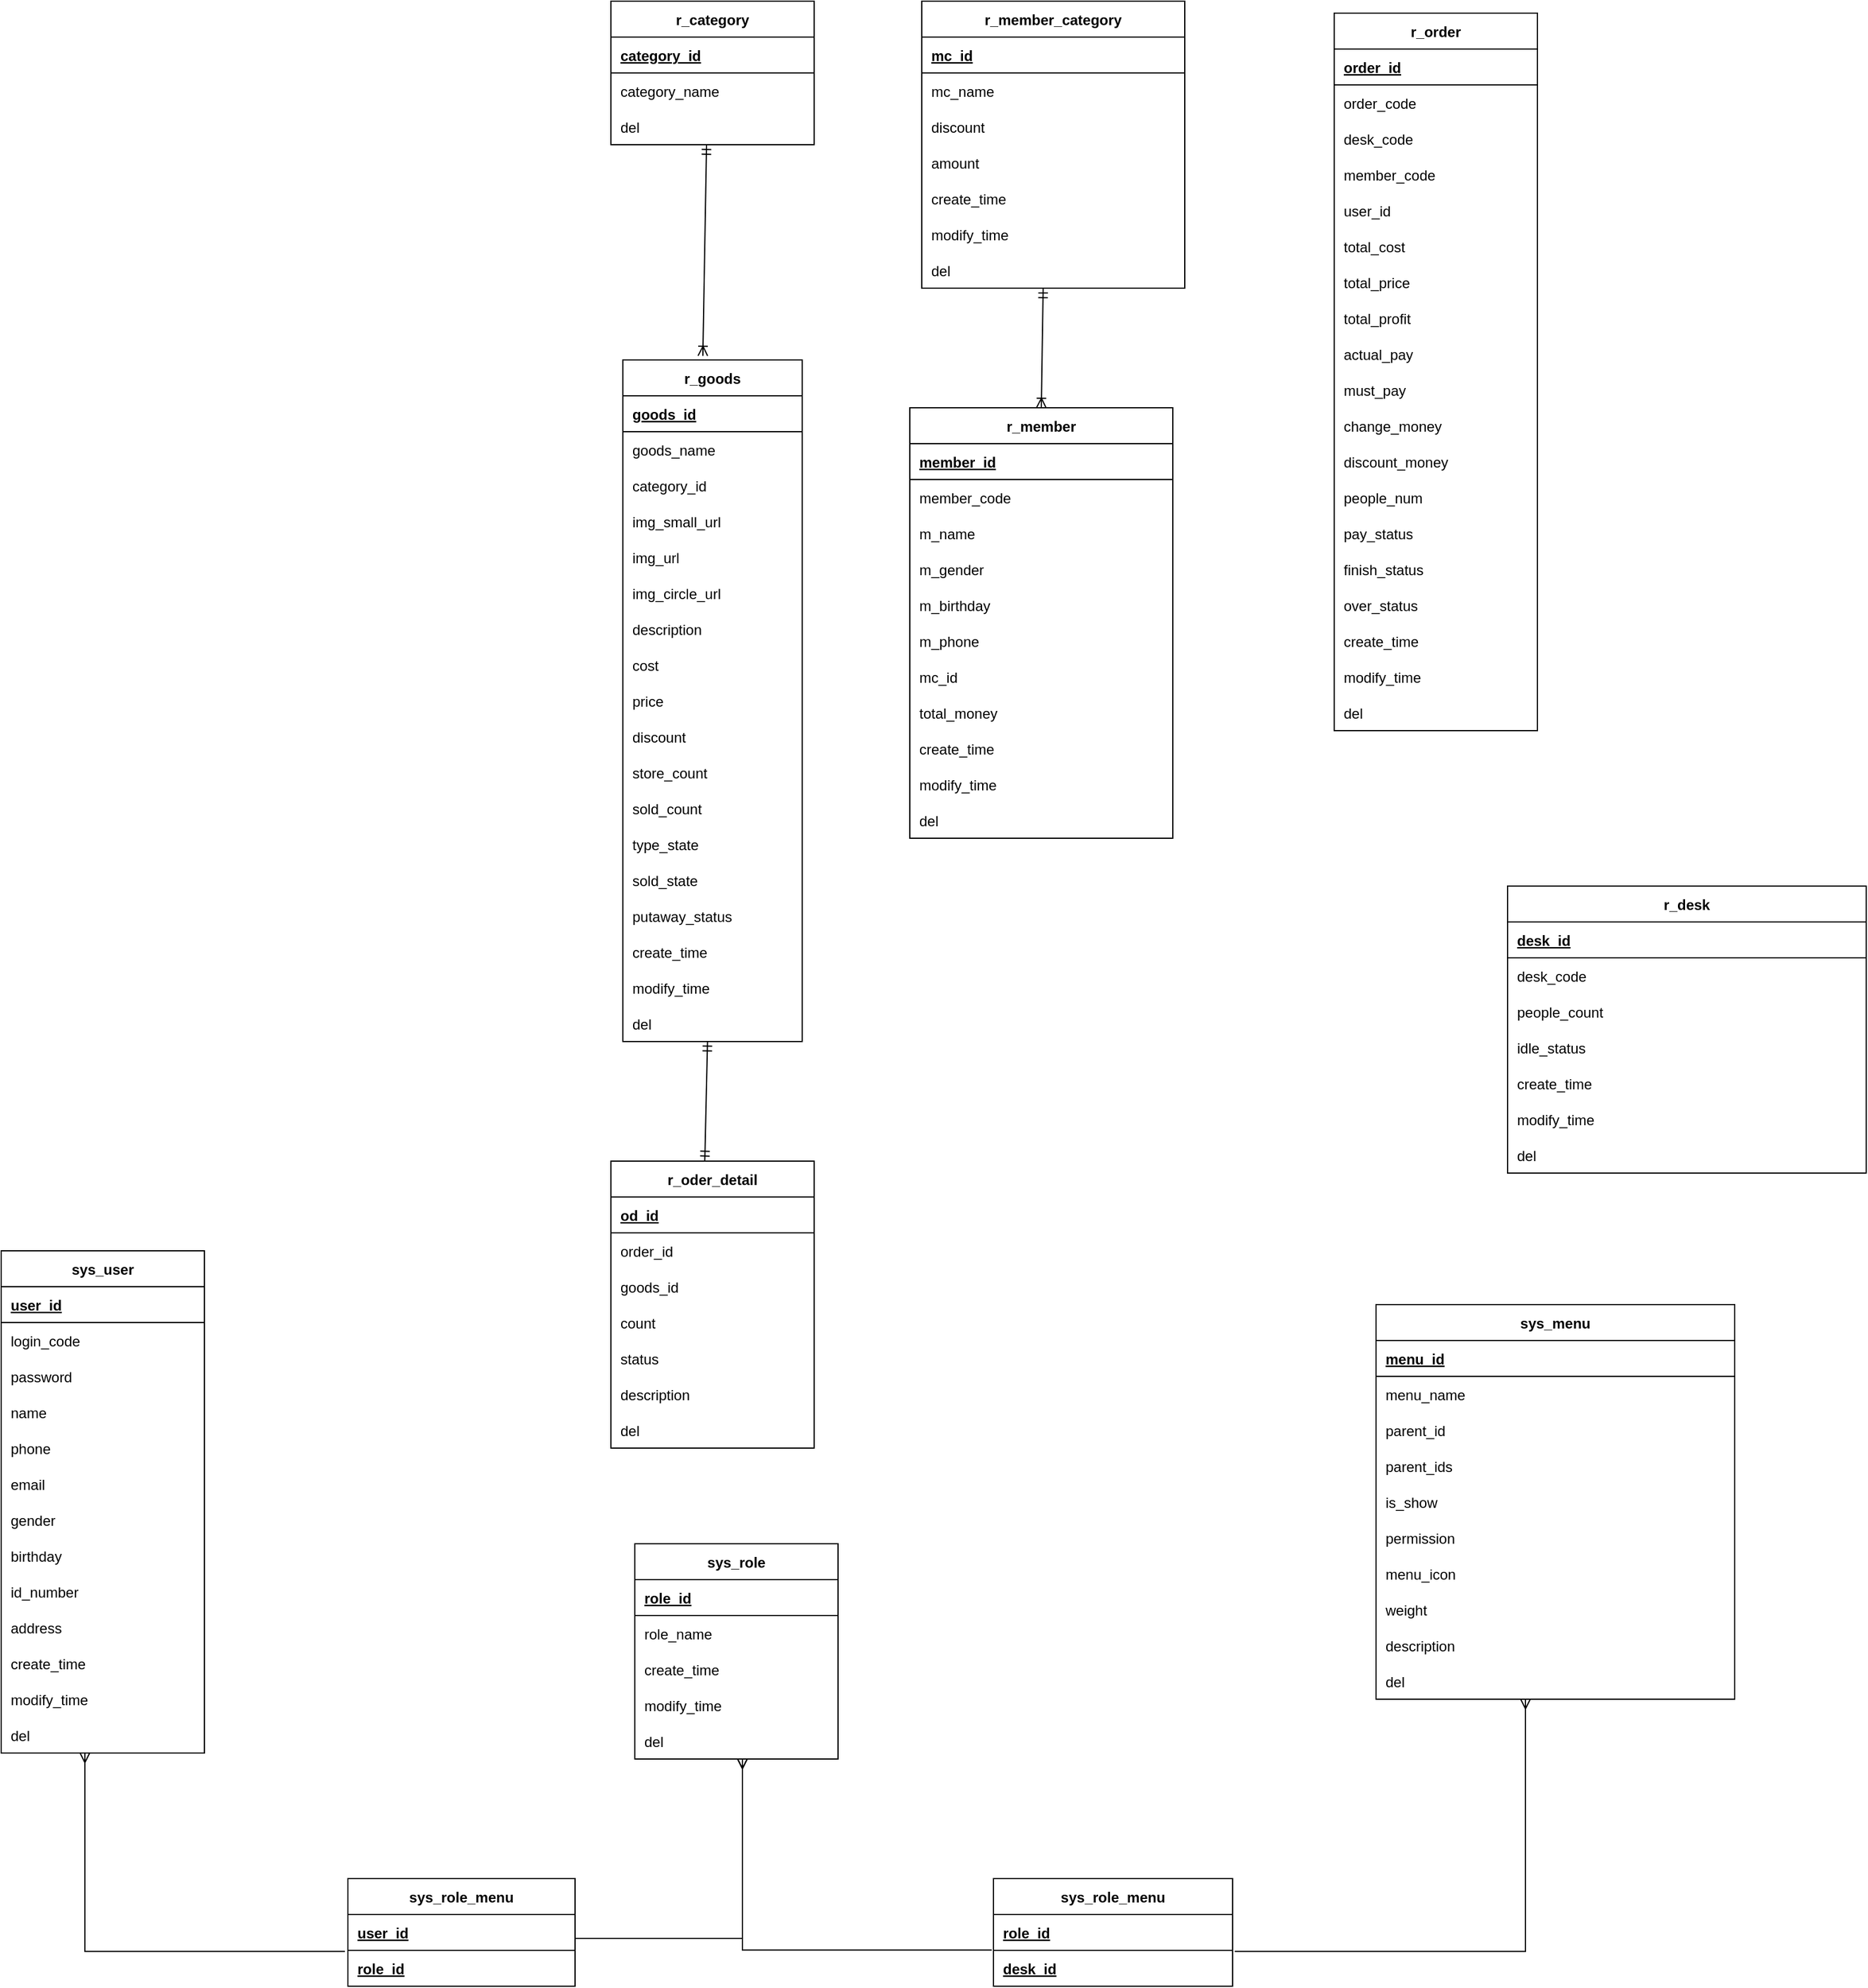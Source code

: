 <mxfile version="17.4.2" type="device"><diagram id="R2lEEEUBdFMjLlhIrx00" name="Page-1"><mxGraphModel dx="2941" dy="1376" grid="1" gridSize="10" guides="1" tooltips="1" connect="1" arrows="1" fold="1" page="1" pageScale="1" pageWidth="1654" pageHeight="2336" math="0" shadow="0" extFonts="Permanent Marker^https://fonts.googleapis.com/css?family=Permanent+Marker"><root><mxCell id="0"/><mxCell id="1" parent="0"/><mxCell id="C-vyLk0tnHw3VtMMgP7b-2" value="r_desk" style="shape=table;startSize=30;container=1;collapsible=1;childLayout=tableLayout;fixedRows=1;rowLines=0;fontStyle=1;align=center;resizeLast=1;" parent="1" vertex="1"><mxGeometry x="990" y="850" width="300" height="240" as="geometry"/></mxCell><mxCell id="C-vyLk0tnHw3VtMMgP7b-3" value="" style="shape=partialRectangle;collapsible=0;dropTarget=0;pointerEvents=0;fillColor=none;points=[[0,0.5],[1,0.5]];portConstraint=eastwest;top=0;left=0;right=0;bottom=1;" parent="C-vyLk0tnHw3VtMMgP7b-2" vertex="1"><mxGeometry y="30" width="300" height="30" as="geometry"/></mxCell><mxCell id="C-vyLk0tnHw3VtMMgP7b-5" value="desk_id" style="shape=partialRectangle;overflow=hidden;connectable=0;fillColor=none;top=0;left=0;bottom=0;right=0;align=left;spacingLeft=6;fontStyle=5;" parent="C-vyLk0tnHw3VtMMgP7b-3" vertex="1"><mxGeometry width="300" height="30" as="geometry"><mxRectangle width="300" height="30" as="alternateBounds"/></mxGeometry></mxCell><mxCell id="C-vyLk0tnHw3VtMMgP7b-6" value="" style="shape=partialRectangle;collapsible=0;dropTarget=0;pointerEvents=0;fillColor=none;points=[[0,0.5],[1,0.5]];portConstraint=eastwest;top=0;left=0;right=0;bottom=0;" parent="C-vyLk0tnHw3VtMMgP7b-2" vertex="1"><mxGeometry y="60" width="300" height="30" as="geometry"/></mxCell><mxCell id="C-vyLk0tnHw3VtMMgP7b-8" value="desk_code" style="shape=partialRectangle;overflow=hidden;connectable=0;fillColor=none;top=0;left=0;bottom=0;right=0;align=left;spacingLeft=6;" parent="C-vyLk0tnHw3VtMMgP7b-6" vertex="1"><mxGeometry width="300" height="30" as="geometry"><mxRectangle width="300" height="30" as="alternateBounds"/></mxGeometry></mxCell><mxCell id="C-vyLk0tnHw3VtMMgP7b-9" value="" style="shape=partialRectangle;collapsible=0;dropTarget=0;pointerEvents=0;fillColor=none;points=[[0,0.5],[1,0.5]];portConstraint=eastwest;top=0;left=0;right=0;bottom=0;" parent="C-vyLk0tnHw3VtMMgP7b-2" vertex="1"><mxGeometry y="90" width="300" height="30" as="geometry"/></mxCell><mxCell id="C-vyLk0tnHw3VtMMgP7b-11" value="people_count" style="shape=partialRectangle;overflow=hidden;connectable=0;fillColor=none;top=0;left=0;bottom=0;right=0;align=left;spacingLeft=6;" parent="C-vyLk0tnHw3VtMMgP7b-9" vertex="1"><mxGeometry width="300" height="30" as="geometry"><mxRectangle width="300" height="30" as="alternateBounds"/></mxGeometry></mxCell><mxCell id="zLmcnbt2C2XymohQCuJa-201" style="shape=partialRectangle;collapsible=0;dropTarget=0;pointerEvents=0;fillColor=none;points=[[0,0.5],[1,0.5]];portConstraint=eastwest;top=0;left=0;right=0;bottom=0;" vertex="1" parent="C-vyLk0tnHw3VtMMgP7b-2"><mxGeometry y="120" width="300" height="30" as="geometry"/></mxCell><mxCell id="zLmcnbt2C2XymohQCuJa-203" value="idle_status" style="shape=partialRectangle;overflow=hidden;connectable=0;fillColor=none;top=0;left=0;bottom=0;right=0;align=left;spacingLeft=6;" vertex="1" parent="zLmcnbt2C2XymohQCuJa-201"><mxGeometry width="300" height="30" as="geometry"><mxRectangle width="300" height="30" as="alternateBounds"/></mxGeometry></mxCell><mxCell id="zLmcnbt2C2XymohQCuJa-198" style="shape=partialRectangle;collapsible=0;dropTarget=0;pointerEvents=0;fillColor=none;points=[[0,0.5],[1,0.5]];portConstraint=eastwest;top=0;left=0;right=0;bottom=0;" vertex="1" parent="C-vyLk0tnHw3VtMMgP7b-2"><mxGeometry y="150" width="300" height="30" as="geometry"/></mxCell><mxCell id="zLmcnbt2C2XymohQCuJa-200" value="create_time" style="shape=partialRectangle;overflow=hidden;connectable=0;fillColor=none;top=0;left=0;bottom=0;right=0;align=left;spacingLeft=6;" vertex="1" parent="zLmcnbt2C2XymohQCuJa-198"><mxGeometry width="300" height="30" as="geometry"><mxRectangle width="300" height="30" as="alternateBounds"/></mxGeometry></mxCell><mxCell id="zLmcnbt2C2XymohQCuJa-195" style="shape=partialRectangle;collapsible=0;dropTarget=0;pointerEvents=0;fillColor=none;points=[[0,0.5],[1,0.5]];portConstraint=eastwest;top=0;left=0;right=0;bottom=0;" vertex="1" parent="C-vyLk0tnHw3VtMMgP7b-2"><mxGeometry y="180" width="300" height="30" as="geometry"/></mxCell><mxCell id="zLmcnbt2C2XymohQCuJa-197" value="modify_time" style="shape=partialRectangle;overflow=hidden;connectable=0;fillColor=none;top=0;left=0;bottom=0;right=0;align=left;spacingLeft=6;" vertex="1" parent="zLmcnbt2C2XymohQCuJa-195"><mxGeometry width="300" height="30" as="geometry"><mxRectangle width="300" height="30" as="alternateBounds"/></mxGeometry></mxCell><mxCell id="zLmcnbt2C2XymohQCuJa-192" style="shape=partialRectangle;collapsible=0;dropTarget=0;pointerEvents=0;fillColor=none;points=[[0,0.5],[1,0.5]];portConstraint=eastwest;top=0;left=0;right=0;bottom=0;" vertex="1" parent="C-vyLk0tnHw3VtMMgP7b-2"><mxGeometry y="210" width="300" height="30" as="geometry"/></mxCell><mxCell id="zLmcnbt2C2XymohQCuJa-194" value="del" style="shape=partialRectangle;overflow=hidden;connectable=0;fillColor=none;top=0;left=0;bottom=0;right=0;align=left;spacingLeft=6;" vertex="1" parent="zLmcnbt2C2XymohQCuJa-192"><mxGeometry width="300" height="30" as="geometry"><mxRectangle width="300" height="30" as="alternateBounds"/></mxGeometry></mxCell><mxCell id="C-vyLk0tnHw3VtMMgP7b-23" value="r_category" style="shape=table;startSize=30;container=1;collapsible=1;childLayout=tableLayout;fixedRows=1;rowLines=0;fontStyle=1;align=center;resizeLast=1;" parent="1" vertex="1"><mxGeometry x="240" y="110" width="170" height="120" as="geometry"><mxRectangle x="10" y="130" width="80" height="30" as="alternateBounds"/></mxGeometry></mxCell><mxCell id="C-vyLk0tnHw3VtMMgP7b-24" value="" style="shape=partialRectangle;collapsible=0;dropTarget=0;pointerEvents=0;fillColor=none;points=[[0,0.5],[1,0.5]];portConstraint=eastwest;top=0;left=0;right=0;bottom=1;" parent="C-vyLk0tnHw3VtMMgP7b-23" vertex="1"><mxGeometry y="30" width="170" height="30" as="geometry"/></mxCell><mxCell id="C-vyLk0tnHw3VtMMgP7b-26" value="category_id" style="shape=partialRectangle;overflow=hidden;connectable=0;fillColor=none;top=0;left=0;bottom=0;right=0;align=left;spacingLeft=6;fontStyle=5;" parent="C-vyLk0tnHw3VtMMgP7b-24" vertex="1"><mxGeometry width="170" height="30" as="geometry"><mxRectangle width="170" height="30" as="alternateBounds"/></mxGeometry></mxCell><mxCell id="C-vyLk0tnHw3VtMMgP7b-27" value="" style="shape=partialRectangle;collapsible=0;dropTarget=0;pointerEvents=0;fillColor=none;points=[[0,0.5],[1,0.5]];portConstraint=eastwest;top=0;left=0;right=0;bottom=0;" parent="C-vyLk0tnHw3VtMMgP7b-23" vertex="1"><mxGeometry y="60" width="170" height="30" as="geometry"/></mxCell><mxCell id="C-vyLk0tnHw3VtMMgP7b-29" value="category_name" style="shape=partialRectangle;overflow=hidden;connectable=0;fillColor=none;top=0;left=0;bottom=0;right=0;align=left;spacingLeft=6;" parent="C-vyLk0tnHw3VtMMgP7b-27" vertex="1"><mxGeometry width="170" height="30" as="geometry"><mxRectangle width="170" height="30" as="alternateBounds"/></mxGeometry></mxCell><mxCell id="Ik8xLsnQjW7qYS4bN6qw-8" style="shape=partialRectangle;collapsible=0;dropTarget=0;pointerEvents=0;fillColor=none;points=[[0,0.5],[1,0.5]];portConstraint=eastwest;top=0;left=0;right=0;bottom=0;" parent="C-vyLk0tnHw3VtMMgP7b-23" vertex="1"><mxGeometry y="90" width="170" height="30" as="geometry"/></mxCell><mxCell id="Ik8xLsnQjW7qYS4bN6qw-10" value="del" style="shape=partialRectangle;overflow=hidden;connectable=0;fillColor=none;top=0;left=0;bottom=0;right=0;align=left;spacingLeft=6;" parent="Ik8xLsnQjW7qYS4bN6qw-8" vertex="1"><mxGeometry width="170" height="30" as="geometry"><mxRectangle width="170" height="30" as="alternateBounds"/></mxGeometry></mxCell><mxCell id="zLmcnbt2C2XymohQCuJa-1" value="r_goods" style="shape=table;startSize=30;container=1;collapsible=1;childLayout=tableLayout;fixedRows=1;rowLines=0;fontStyle=1;align=center;resizeLast=1;" vertex="1" parent="1"><mxGeometry x="250" y="410" width="150" height="570" as="geometry"><mxRectangle x="10" y="130" width="80" height="30" as="alternateBounds"/></mxGeometry></mxCell><mxCell id="zLmcnbt2C2XymohQCuJa-2" value="" style="shape=partialRectangle;collapsible=0;dropTarget=0;pointerEvents=0;fillColor=none;points=[[0,0.5],[1,0.5]];portConstraint=eastwest;top=0;left=0;right=0;bottom=1;" vertex="1" parent="zLmcnbt2C2XymohQCuJa-1"><mxGeometry y="30" width="150" height="30" as="geometry"/></mxCell><mxCell id="zLmcnbt2C2XymohQCuJa-4" value="goods_id" style="shape=partialRectangle;overflow=hidden;connectable=0;fillColor=none;top=0;left=0;bottom=0;right=0;align=left;spacingLeft=6;fontStyle=5;" vertex="1" parent="zLmcnbt2C2XymohQCuJa-2"><mxGeometry width="150" height="30" as="geometry"><mxRectangle width="150" height="30" as="alternateBounds"/></mxGeometry></mxCell><mxCell id="zLmcnbt2C2XymohQCuJa-5" value="" style="shape=partialRectangle;collapsible=0;dropTarget=0;pointerEvents=0;fillColor=none;points=[[0,0.5],[1,0.5]];portConstraint=eastwest;top=0;left=0;right=0;bottom=0;" vertex="1" parent="zLmcnbt2C2XymohQCuJa-1"><mxGeometry y="60" width="150" height="30" as="geometry"/></mxCell><mxCell id="zLmcnbt2C2XymohQCuJa-7" value="goods_name" style="shape=partialRectangle;overflow=hidden;connectable=0;fillColor=none;top=0;left=0;bottom=0;right=0;align=left;spacingLeft=6;" vertex="1" parent="zLmcnbt2C2XymohQCuJa-5"><mxGeometry width="150" height="30" as="geometry"><mxRectangle width="150" height="30" as="alternateBounds"/></mxGeometry></mxCell><mxCell id="zLmcnbt2C2XymohQCuJa-8" style="shape=partialRectangle;collapsible=0;dropTarget=0;pointerEvents=0;fillColor=none;points=[[0,0.5],[1,0.5]];portConstraint=eastwest;top=0;left=0;right=0;bottom=0;" vertex="1" parent="zLmcnbt2C2XymohQCuJa-1"><mxGeometry y="90" width="150" height="30" as="geometry"/></mxCell><mxCell id="zLmcnbt2C2XymohQCuJa-10" value="category_id" style="shape=partialRectangle;overflow=hidden;connectable=0;fillColor=none;top=0;left=0;bottom=0;right=0;align=left;spacingLeft=6;" vertex="1" parent="zLmcnbt2C2XymohQCuJa-8"><mxGeometry width="150" height="30" as="geometry"><mxRectangle width="150" height="30" as="alternateBounds"/></mxGeometry></mxCell><mxCell id="zLmcnbt2C2XymohQCuJa-29" style="shape=partialRectangle;collapsible=0;dropTarget=0;pointerEvents=0;fillColor=none;points=[[0,0.5],[1,0.5]];portConstraint=eastwest;top=0;left=0;right=0;bottom=0;" vertex="1" parent="zLmcnbt2C2XymohQCuJa-1"><mxGeometry y="120" width="150" height="30" as="geometry"/></mxCell><mxCell id="zLmcnbt2C2XymohQCuJa-31" value="img_small_url" style="shape=partialRectangle;overflow=hidden;connectable=0;fillColor=none;top=0;left=0;bottom=0;right=0;align=left;spacingLeft=6;" vertex="1" parent="zLmcnbt2C2XymohQCuJa-29"><mxGeometry width="150" height="30" as="geometry"><mxRectangle width="150" height="30" as="alternateBounds"/></mxGeometry></mxCell><mxCell id="zLmcnbt2C2XymohQCuJa-26" style="shape=partialRectangle;collapsible=0;dropTarget=0;pointerEvents=0;fillColor=none;points=[[0,0.5],[1,0.5]];portConstraint=eastwest;top=0;left=0;right=0;bottom=0;" vertex="1" parent="zLmcnbt2C2XymohQCuJa-1"><mxGeometry y="150" width="150" height="30" as="geometry"/></mxCell><mxCell id="zLmcnbt2C2XymohQCuJa-28" value="img_url" style="shape=partialRectangle;overflow=hidden;connectable=0;fillColor=none;top=0;left=0;bottom=0;right=0;align=left;spacingLeft=6;" vertex="1" parent="zLmcnbt2C2XymohQCuJa-26"><mxGeometry width="150" height="30" as="geometry"><mxRectangle width="150" height="30" as="alternateBounds"/></mxGeometry></mxCell><mxCell id="zLmcnbt2C2XymohQCuJa-23" style="shape=partialRectangle;collapsible=0;dropTarget=0;pointerEvents=0;fillColor=none;points=[[0,0.5],[1,0.5]];portConstraint=eastwest;top=0;left=0;right=0;bottom=0;" vertex="1" parent="zLmcnbt2C2XymohQCuJa-1"><mxGeometry y="180" width="150" height="30" as="geometry"/></mxCell><mxCell id="zLmcnbt2C2XymohQCuJa-25" value="img_circle_url" style="shape=partialRectangle;overflow=hidden;connectable=0;fillColor=none;top=0;left=0;bottom=0;right=0;align=left;spacingLeft=6;" vertex="1" parent="zLmcnbt2C2XymohQCuJa-23"><mxGeometry width="150" height="30" as="geometry"><mxRectangle width="150" height="30" as="alternateBounds"/></mxGeometry></mxCell><mxCell id="zLmcnbt2C2XymohQCuJa-20" style="shape=partialRectangle;collapsible=0;dropTarget=0;pointerEvents=0;fillColor=none;points=[[0,0.5],[1,0.5]];portConstraint=eastwest;top=0;left=0;right=0;bottom=0;" vertex="1" parent="zLmcnbt2C2XymohQCuJa-1"><mxGeometry y="210" width="150" height="30" as="geometry"/></mxCell><mxCell id="zLmcnbt2C2XymohQCuJa-22" value="description" style="shape=partialRectangle;overflow=hidden;connectable=0;fillColor=none;top=0;left=0;bottom=0;right=0;align=left;spacingLeft=6;" vertex="1" parent="zLmcnbt2C2XymohQCuJa-20"><mxGeometry width="150" height="30" as="geometry"><mxRectangle width="150" height="30" as="alternateBounds"/></mxGeometry></mxCell><mxCell id="zLmcnbt2C2XymohQCuJa-17" style="shape=partialRectangle;collapsible=0;dropTarget=0;pointerEvents=0;fillColor=none;points=[[0,0.5],[1,0.5]];portConstraint=eastwest;top=0;left=0;right=0;bottom=0;" vertex="1" parent="zLmcnbt2C2XymohQCuJa-1"><mxGeometry y="240" width="150" height="30" as="geometry"/></mxCell><mxCell id="zLmcnbt2C2XymohQCuJa-19" value="cost" style="shape=partialRectangle;overflow=hidden;connectable=0;fillColor=none;top=0;left=0;bottom=0;right=0;align=left;spacingLeft=6;" vertex="1" parent="zLmcnbt2C2XymohQCuJa-17"><mxGeometry width="150" height="30" as="geometry"><mxRectangle width="150" height="30" as="alternateBounds"/></mxGeometry></mxCell><mxCell id="zLmcnbt2C2XymohQCuJa-14" style="shape=partialRectangle;collapsible=0;dropTarget=0;pointerEvents=0;fillColor=none;points=[[0,0.5],[1,0.5]];portConstraint=eastwest;top=0;left=0;right=0;bottom=0;" vertex="1" parent="zLmcnbt2C2XymohQCuJa-1"><mxGeometry y="270" width="150" height="30" as="geometry"/></mxCell><mxCell id="zLmcnbt2C2XymohQCuJa-16" value="price" style="shape=partialRectangle;overflow=hidden;connectable=0;fillColor=none;top=0;left=0;bottom=0;right=0;align=left;spacingLeft=6;" vertex="1" parent="zLmcnbt2C2XymohQCuJa-14"><mxGeometry width="150" height="30" as="geometry"><mxRectangle width="150" height="30" as="alternateBounds"/></mxGeometry></mxCell><mxCell id="zLmcnbt2C2XymohQCuJa-11" style="shape=partialRectangle;collapsible=0;dropTarget=0;pointerEvents=0;fillColor=none;points=[[0,0.5],[1,0.5]];portConstraint=eastwest;top=0;left=0;right=0;bottom=0;" vertex="1" parent="zLmcnbt2C2XymohQCuJa-1"><mxGeometry y="300" width="150" height="30" as="geometry"/></mxCell><mxCell id="zLmcnbt2C2XymohQCuJa-13" value="discount" style="shape=partialRectangle;overflow=hidden;connectable=0;fillColor=none;top=0;left=0;bottom=0;right=0;align=left;spacingLeft=6;" vertex="1" parent="zLmcnbt2C2XymohQCuJa-11"><mxGeometry width="150" height="30" as="geometry"><mxRectangle width="150" height="30" as="alternateBounds"/></mxGeometry></mxCell><mxCell id="zLmcnbt2C2XymohQCuJa-41" style="shape=partialRectangle;collapsible=0;dropTarget=0;pointerEvents=0;fillColor=none;points=[[0,0.5],[1,0.5]];portConstraint=eastwest;top=0;left=0;right=0;bottom=0;" vertex="1" parent="zLmcnbt2C2XymohQCuJa-1"><mxGeometry y="330" width="150" height="30" as="geometry"/></mxCell><mxCell id="zLmcnbt2C2XymohQCuJa-43" value="store_count" style="shape=partialRectangle;overflow=hidden;connectable=0;fillColor=none;top=0;left=0;bottom=0;right=0;align=left;spacingLeft=6;" vertex="1" parent="zLmcnbt2C2XymohQCuJa-41"><mxGeometry width="150" height="30" as="geometry"><mxRectangle width="150" height="30" as="alternateBounds"/></mxGeometry></mxCell><mxCell id="zLmcnbt2C2XymohQCuJa-38" style="shape=partialRectangle;collapsible=0;dropTarget=0;pointerEvents=0;fillColor=none;points=[[0,0.5],[1,0.5]];portConstraint=eastwest;top=0;left=0;right=0;bottom=0;" vertex="1" parent="zLmcnbt2C2XymohQCuJa-1"><mxGeometry y="360" width="150" height="30" as="geometry"/></mxCell><mxCell id="zLmcnbt2C2XymohQCuJa-40" value="sold_count" style="shape=partialRectangle;overflow=hidden;connectable=0;fillColor=none;top=0;left=0;bottom=0;right=0;align=left;spacingLeft=6;" vertex="1" parent="zLmcnbt2C2XymohQCuJa-38"><mxGeometry width="150" height="30" as="geometry"><mxRectangle width="150" height="30" as="alternateBounds"/></mxGeometry></mxCell><mxCell id="zLmcnbt2C2XymohQCuJa-35" style="shape=partialRectangle;collapsible=0;dropTarget=0;pointerEvents=0;fillColor=none;points=[[0,0.5],[1,0.5]];portConstraint=eastwest;top=0;left=0;right=0;bottom=0;" vertex="1" parent="zLmcnbt2C2XymohQCuJa-1"><mxGeometry y="390" width="150" height="30" as="geometry"/></mxCell><mxCell id="zLmcnbt2C2XymohQCuJa-37" value="type_state" style="shape=partialRectangle;overflow=hidden;connectable=0;fillColor=none;top=0;left=0;bottom=0;right=0;align=left;spacingLeft=6;" vertex="1" parent="zLmcnbt2C2XymohQCuJa-35"><mxGeometry width="150" height="30" as="geometry"><mxRectangle width="150" height="30" as="alternateBounds"/></mxGeometry></mxCell><mxCell id="zLmcnbt2C2XymohQCuJa-32" style="shape=partialRectangle;collapsible=0;dropTarget=0;pointerEvents=0;fillColor=none;points=[[0,0.5],[1,0.5]];portConstraint=eastwest;top=0;left=0;right=0;bottom=0;" vertex="1" parent="zLmcnbt2C2XymohQCuJa-1"><mxGeometry y="420" width="150" height="30" as="geometry"/></mxCell><mxCell id="zLmcnbt2C2XymohQCuJa-34" value="sold_state" style="shape=partialRectangle;overflow=hidden;connectable=0;fillColor=none;top=0;left=0;bottom=0;right=0;align=left;spacingLeft=6;" vertex="1" parent="zLmcnbt2C2XymohQCuJa-32"><mxGeometry width="150" height="30" as="geometry"><mxRectangle width="150" height="30" as="alternateBounds"/></mxGeometry></mxCell><mxCell id="zLmcnbt2C2XymohQCuJa-47" style="shape=partialRectangle;collapsible=0;dropTarget=0;pointerEvents=0;fillColor=none;points=[[0,0.5],[1,0.5]];portConstraint=eastwest;top=0;left=0;right=0;bottom=0;" vertex="1" parent="zLmcnbt2C2XymohQCuJa-1"><mxGeometry y="450" width="150" height="30" as="geometry"/></mxCell><mxCell id="zLmcnbt2C2XymohQCuJa-49" value="putaway_status" style="shape=partialRectangle;overflow=hidden;connectable=0;fillColor=none;top=0;left=0;bottom=0;right=0;align=left;spacingLeft=6;" vertex="1" parent="zLmcnbt2C2XymohQCuJa-47"><mxGeometry width="150" height="30" as="geometry"><mxRectangle width="150" height="30" as="alternateBounds"/></mxGeometry></mxCell><mxCell id="zLmcnbt2C2XymohQCuJa-44" style="shape=partialRectangle;collapsible=0;dropTarget=0;pointerEvents=0;fillColor=none;points=[[0,0.5],[1,0.5]];portConstraint=eastwest;top=0;left=0;right=0;bottom=0;" vertex="1" parent="zLmcnbt2C2XymohQCuJa-1"><mxGeometry y="480" width="150" height="30" as="geometry"/></mxCell><mxCell id="zLmcnbt2C2XymohQCuJa-46" value="create_time" style="shape=partialRectangle;overflow=hidden;connectable=0;fillColor=none;top=0;left=0;bottom=0;right=0;align=left;spacingLeft=6;" vertex="1" parent="zLmcnbt2C2XymohQCuJa-44"><mxGeometry width="150" height="30" as="geometry"><mxRectangle width="150" height="30" as="alternateBounds"/></mxGeometry></mxCell><mxCell id="zLmcnbt2C2XymohQCuJa-177" style="shape=partialRectangle;collapsible=0;dropTarget=0;pointerEvents=0;fillColor=none;points=[[0,0.5],[1,0.5]];portConstraint=eastwest;top=0;left=0;right=0;bottom=0;" vertex="1" parent="zLmcnbt2C2XymohQCuJa-1"><mxGeometry y="510" width="150" height="30" as="geometry"/></mxCell><mxCell id="zLmcnbt2C2XymohQCuJa-179" value="modify_time" style="shape=partialRectangle;overflow=hidden;connectable=0;fillColor=none;top=0;left=0;bottom=0;right=0;align=left;spacingLeft=6;" vertex="1" parent="zLmcnbt2C2XymohQCuJa-177"><mxGeometry width="150" height="30" as="geometry"><mxRectangle width="150" height="30" as="alternateBounds"/></mxGeometry></mxCell><mxCell id="zLmcnbt2C2XymohQCuJa-174" style="shape=partialRectangle;collapsible=0;dropTarget=0;pointerEvents=0;fillColor=none;points=[[0,0.5],[1,0.5]];portConstraint=eastwest;top=0;left=0;right=0;bottom=0;" vertex="1" parent="zLmcnbt2C2XymohQCuJa-1"><mxGeometry y="540" width="150" height="30" as="geometry"/></mxCell><mxCell id="zLmcnbt2C2XymohQCuJa-176" value="del" style="shape=partialRectangle;overflow=hidden;connectable=0;fillColor=none;top=0;left=0;bottom=0;right=0;align=left;spacingLeft=6;" vertex="1" parent="zLmcnbt2C2XymohQCuJa-174"><mxGeometry width="150" height="30" as="geometry"><mxRectangle width="150" height="30" as="alternateBounds"/></mxGeometry></mxCell><mxCell id="zLmcnbt2C2XymohQCuJa-50" value="r_oder_detail" style="shape=table;startSize=30;container=1;collapsible=1;childLayout=tableLayout;fixedRows=1;rowLines=0;fontStyle=1;align=center;resizeLast=1;" vertex="1" parent="1"><mxGeometry x="240" y="1080" width="170" height="240" as="geometry"><mxRectangle x="10" y="130" width="80" height="30" as="alternateBounds"/></mxGeometry></mxCell><mxCell id="zLmcnbt2C2XymohQCuJa-51" value="" style="shape=partialRectangle;collapsible=0;dropTarget=0;pointerEvents=0;fillColor=none;points=[[0,0.5],[1,0.5]];portConstraint=eastwest;top=0;left=0;right=0;bottom=1;" vertex="1" parent="zLmcnbt2C2XymohQCuJa-50"><mxGeometry y="30" width="170" height="30" as="geometry"/></mxCell><mxCell id="zLmcnbt2C2XymohQCuJa-53" value="od_id" style="shape=partialRectangle;overflow=hidden;connectable=0;fillColor=none;top=0;left=0;bottom=0;right=0;align=left;spacingLeft=6;fontStyle=5;" vertex="1" parent="zLmcnbt2C2XymohQCuJa-51"><mxGeometry width="170" height="30" as="geometry"><mxRectangle width="170" height="30" as="alternateBounds"/></mxGeometry></mxCell><mxCell id="zLmcnbt2C2XymohQCuJa-54" value="" style="shape=partialRectangle;collapsible=0;dropTarget=0;pointerEvents=0;fillColor=none;points=[[0,0.5],[1,0.5]];portConstraint=eastwest;top=0;left=0;right=0;bottom=0;" vertex="1" parent="zLmcnbt2C2XymohQCuJa-50"><mxGeometry y="60" width="170" height="30" as="geometry"/></mxCell><mxCell id="zLmcnbt2C2XymohQCuJa-56" value="order_id" style="shape=partialRectangle;overflow=hidden;connectable=0;fillColor=none;top=0;left=0;bottom=0;right=0;align=left;spacingLeft=6;" vertex="1" parent="zLmcnbt2C2XymohQCuJa-54"><mxGeometry width="170" height="30" as="geometry"><mxRectangle width="170" height="30" as="alternateBounds"/></mxGeometry></mxCell><mxCell id="zLmcnbt2C2XymohQCuJa-57" style="shape=partialRectangle;collapsible=0;dropTarget=0;pointerEvents=0;fillColor=none;points=[[0,0.5],[1,0.5]];portConstraint=eastwest;top=0;left=0;right=0;bottom=0;" vertex="1" parent="zLmcnbt2C2XymohQCuJa-50"><mxGeometry y="90" width="170" height="30" as="geometry"/></mxCell><mxCell id="zLmcnbt2C2XymohQCuJa-59" value="goods_id" style="shape=partialRectangle;overflow=hidden;connectable=0;fillColor=none;top=0;left=0;bottom=0;right=0;align=left;spacingLeft=6;" vertex="1" parent="zLmcnbt2C2XymohQCuJa-57"><mxGeometry width="170" height="30" as="geometry"><mxRectangle width="170" height="30" as="alternateBounds"/></mxGeometry></mxCell><mxCell id="zLmcnbt2C2XymohQCuJa-66" style="shape=partialRectangle;collapsible=0;dropTarget=0;pointerEvents=0;fillColor=none;points=[[0,0.5],[1,0.5]];portConstraint=eastwest;top=0;left=0;right=0;bottom=0;" vertex="1" parent="zLmcnbt2C2XymohQCuJa-50"><mxGeometry y="120" width="170" height="30" as="geometry"/></mxCell><mxCell id="zLmcnbt2C2XymohQCuJa-68" value="count" style="shape=partialRectangle;overflow=hidden;connectable=0;fillColor=none;top=0;left=0;bottom=0;right=0;align=left;spacingLeft=6;" vertex="1" parent="zLmcnbt2C2XymohQCuJa-66"><mxGeometry width="170" height="30" as="geometry"><mxRectangle width="170" height="30" as="alternateBounds"/></mxGeometry></mxCell><mxCell id="zLmcnbt2C2XymohQCuJa-63" style="shape=partialRectangle;collapsible=0;dropTarget=0;pointerEvents=0;fillColor=none;points=[[0,0.5],[1,0.5]];portConstraint=eastwest;top=0;left=0;right=0;bottom=0;" vertex="1" parent="zLmcnbt2C2XymohQCuJa-50"><mxGeometry y="150" width="170" height="30" as="geometry"/></mxCell><mxCell id="zLmcnbt2C2XymohQCuJa-65" value="status" style="shape=partialRectangle;overflow=hidden;connectable=0;fillColor=none;top=0;left=0;bottom=0;right=0;align=left;spacingLeft=6;" vertex="1" parent="zLmcnbt2C2XymohQCuJa-63"><mxGeometry width="170" height="30" as="geometry"><mxRectangle width="170" height="30" as="alternateBounds"/></mxGeometry></mxCell><mxCell id="zLmcnbt2C2XymohQCuJa-60" style="shape=partialRectangle;collapsible=0;dropTarget=0;pointerEvents=0;fillColor=none;points=[[0,0.5],[1,0.5]];portConstraint=eastwest;top=0;left=0;right=0;bottom=0;" vertex="1" parent="zLmcnbt2C2XymohQCuJa-50"><mxGeometry y="180" width="170" height="30" as="geometry"/></mxCell><mxCell id="zLmcnbt2C2XymohQCuJa-62" value="description" style="shape=partialRectangle;overflow=hidden;connectable=0;fillColor=none;top=0;left=0;bottom=0;right=0;align=left;spacingLeft=6;" vertex="1" parent="zLmcnbt2C2XymohQCuJa-60"><mxGeometry width="170" height="30" as="geometry"><mxRectangle width="170" height="30" as="alternateBounds"/></mxGeometry></mxCell><mxCell id="zLmcnbt2C2XymohQCuJa-69" style="shape=partialRectangle;collapsible=0;dropTarget=0;pointerEvents=0;fillColor=none;points=[[0,0.5],[1,0.5]];portConstraint=eastwest;top=0;left=0;right=0;bottom=0;" vertex="1" parent="zLmcnbt2C2XymohQCuJa-50"><mxGeometry y="210" width="170" height="30" as="geometry"/></mxCell><mxCell id="zLmcnbt2C2XymohQCuJa-71" value="del" style="shape=partialRectangle;overflow=hidden;connectable=0;fillColor=none;top=0;left=0;bottom=0;right=0;align=left;spacingLeft=6;" vertex="1" parent="zLmcnbt2C2XymohQCuJa-69"><mxGeometry width="170" height="30" as="geometry"><mxRectangle width="170" height="30" as="alternateBounds"/></mxGeometry></mxCell><mxCell id="zLmcnbt2C2XymohQCuJa-72" value="r_member_category" style="shape=table;startSize=30;container=1;collapsible=1;childLayout=tableLayout;fixedRows=1;rowLines=0;fontStyle=1;align=center;resizeLast=1;" vertex="1" parent="1"><mxGeometry x="500" y="110" width="220" height="240" as="geometry"/></mxCell><mxCell id="zLmcnbt2C2XymohQCuJa-73" value="" style="shape=partialRectangle;collapsible=0;dropTarget=0;pointerEvents=0;fillColor=none;points=[[0,0.5],[1,0.5]];portConstraint=eastwest;top=0;left=0;right=0;bottom=1;" vertex="1" parent="zLmcnbt2C2XymohQCuJa-72"><mxGeometry y="30" width="220" height="30" as="geometry"/></mxCell><mxCell id="zLmcnbt2C2XymohQCuJa-75" value="mc_id" style="shape=partialRectangle;overflow=hidden;connectable=0;fillColor=none;top=0;left=0;bottom=0;right=0;align=left;spacingLeft=6;fontStyle=5;" vertex="1" parent="zLmcnbt2C2XymohQCuJa-73"><mxGeometry width="220" height="30" as="geometry"><mxRectangle width="220" height="30" as="alternateBounds"/></mxGeometry></mxCell><mxCell id="zLmcnbt2C2XymohQCuJa-76" value="" style="shape=partialRectangle;collapsible=0;dropTarget=0;pointerEvents=0;fillColor=none;points=[[0,0.5],[1,0.5]];portConstraint=eastwest;top=0;left=0;right=0;bottom=0;" vertex="1" parent="zLmcnbt2C2XymohQCuJa-72"><mxGeometry y="60" width="220" height="30" as="geometry"/></mxCell><mxCell id="zLmcnbt2C2XymohQCuJa-78" value="mc_name" style="shape=partialRectangle;overflow=hidden;connectable=0;fillColor=none;top=0;left=0;bottom=0;right=0;align=left;spacingLeft=6;" vertex="1" parent="zLmcnbt2C2XymohQCuJa-76"><mxGeometry width="220" height="30" as="geometry"><mxRectangle width="220" height="30" as="alternateBounds"/></mxGeometry></mxCell><mxCell id="zLmcnbt2C2XymohQCuJa-79" value="" style="shape=partialRectangle;collapsible=0;dropTarget=0;pointerEvents=0;fillColor=none;points=[[0,0.5],[1,0.5]];portConstraint=eastwest;top=0;left=0;right=0;bottom=0;" vertex="1" parent="zLmcnbt2C2XymohQCuJa-72"><mxGeometry y="90" width="220" height="30" as="geometry"/></mxCell><mxCell id="zLmcnbt2C2XymohQCuJa-81" value="discount" style="shape=partialRectangle;overflow=hidden;connectable=0;fillColor=none;top=0;left=0;bottom=0;right=0;align=left;spacingLeft=6;" vertex="1" parent="zLmcnbt2C2XymohQCuJa-79"><mxGeometry width="220" height="30" as="geometry"><mxRectangle width="220" height="30" as="alternateBounds"/></mxGeometry></mxCell><mxCell id="zLmcnbt2C2XymohQCuJa-91" style="shape=partialRectangle;collapsible=0;dropTarget=0;pointerEvents=0;fillColor=none;points=[[0,0.5],[1,0.5]];portConstraint=eastwest;top=0;left=0;right=0;bottom=0;" vertex="1" parent="zLmcnbt2C2XymohQCuJa-72"><mxGeometry y="120" width="220" height="30" as="geometry"/></mxCell><mxCell id="zLmcnbt2C2XymohQCuJa-93" value="amount" style="shape=partialRectangle;overflow=hidden;connectable=0;fillColor=none;top=0;left=0;bottom=0;right=0;align=left;spacingLeft=6;" vertex="1" parent="zLmcnbt2C2XymohQCuJa-91"><mxGeometry width="220" height="30" as="geometry"><mxRectangle width="220" height="30" as="alternateBounds"/></mxGeometry></mxCell><mxCell id="zLmcnbt2C2XymohQCuJa-88" style="shape=partialRectangle;collapsible=0;dropTarget=0;pointerEvents=0;fillColor=none;points=[[0,0.5],[1,0.5]];portConstraint=eastwest;top=0;left=0;right=0;bottom=0;" vertex="1" parent="zLmcnbt2C2XymohQCuJa-72"><mxGeometry y="150" width="220" height="30" as="geometry"/></mxCell><mxCell id="zLmcnbt2C2XymohQCuJa-90" value="create_time" style="shape=partialRectangle;overflow=hidden;connectable=0;fillColor=none;top=0;left=0;bottom=0;right=0;align=left;spacingLeft=6;" vertex="1" parent="zLmcnbt2C2XymohQCuJa-88"><mxGeometry width="220" height="30" as="geometry"><mxRectangle width="220" height="30" as="alternateBounds"/></mxGeometry></mxCell><mxCell id="zLmcnbt2C2XymohQCuJa-85" style="shape=partialRectangle;collapsible=0;dropTarget=0;pointerEvents=0;fillColor=none;points=[[0,0.5],[1,0.5]];portConstraint=eastwest;top=0;left=0;right=0;bottom=0;" vertex="1" parent="zLmcnbt2C2XymohQCuJa-72"><mxGeometry y="180" width="220" height="30" as="geometry"/></mxCell><mxCell id="zLmcnbt2C2XymohQCuJa-87" value="modify_time" style="shape=partialRectangle;overflow=hidden;connectable=0;fillColor=none;top=0;left=0;bottom=0;right=0;align=left;spacingLeft=6;" vertex="1" parent="zLmcnbt2C2XymohQCuJa-85"><mxGeometry width="220" height="30" as="geometry"><mxRectangle width="220" height="30" as="alternateBounds"/></mxGeometry></mxCell><mxCell id="zLmcnbt2C2XymohQCuJa-82" style="shape=partialRectangle;collapsible=0;dropTarget=0;pointerEvents=0;fillColor=none;points=[[0,0.5],[1,0.5]];portConstraint=eastwest;top=0;left=0;right=0;bottom=0;" vertex="1" parent="zLmcnbt2C2XymohQCuJa-72"><mxGeometry y="210" width="220" height="30" as="geometry"/></mxCell><mxCell id="zLmcnbt2C2XymohQCuJa-84" value="del" style="shape=partialRectangle;overflow=hidden;connectable=0;fillColor=none;top=0;left=0;bottom=0;right=0;align=left;spacingLeft=6;" vertex="1" parent="zLmcnbt2C2XymohQCuJa-82"><mxGeometry width="220" height="30" as="geometry"><mxRectangle width="220" height="30" as="alternateBounds"/></mxGeometry></mxCell><mxCell id="zLmcnbt2C2XymohQCuJa-94" value="r_member" style="shape=table;startSize=30;container=1;collapsible=1;childLayout=tableLayout;fixedRows=1;rowLines=0;fontStyle=1;align=center;resizeLast=1;" vertex="1" parent="1"><mxGeometry x="490" y="450" width="220" height="360" as="geometry"/></mxCell><mxCell id="zLmcnbt2C2XymohQCuJa-95" value="" style="shape=partialRectangle;collapsible=0;dropTarget=0;pointerEvents=0;fillColor=none;points=[[0,0.5],[1,0.5]];portConstraint=eastwest;top=0;left=0;right=0;bottom=1;" vertex="1" parent="zLmcnbt2C2XymohQCuJa-94"><mxGeometry y="30" width="220" height="30" as="geometry"/></mxCell><mxCell id="zLmcnbt2C2XymohQCuJa-97" value="member_id" style="shape=partialRectangle;overflow=hidden;connectable=0;fillColor=none;top=0;left=0;bottom=0;right=0;align=left;spacingLeft=6;fontStyle=5;" vertex="1" parent="zLmcnbt2C2XymohQCuJa-95"><mxGeometry width="220" height="30" as="geometry"><mxRectangle width="220" height="30" as="alternateBounds"/></mxGeometry></mxCell><mxCell id="zLmcnbt2C2XymohQCuJa-98" value="" style="shape=partialRectangle;collapsible=0;dropTarget=0;pointerEvents=0;fillColor=none;points=[[0,0.5],[1,0.5]];portConstraint=eastwest;top=0;left=0;right=0;bottom=0;" vertex="1" parent="zLmcnbt2C2XymohQCuJa-94"><mxGeometry y="60" width="220" height="30" as="geometry"/></mxCell><mxCell id="zLmcnbt2C2XymohQCuJa-100" value="member_code" style="shape=partialRectangle;overflow=hidden;connectable=0;fillColor=none;top=0;left=0;bottom=0;right=0;align=left;spacingLeft=6;" vertex="1" parent="zLmcnbt2C2XymohQCuJa-98"><mxGeometry width="220" height="30" as="geometry"><mxRectangle width="220" height="30" as="alternateBounds"/></mxGeometry></mxCell><mxCell id="zLmcnbt2C2XymohQCuJa-101" value="" style="shape=partialRectangle;collapsible=0;dropTarget=0;pointerEvents=0;fillColor=none;points=[[0,0.5],[1,0.5]];portConstraint=eastwest;top=0;left=0;right=0;bottom=0;" vertex="1" parent="zLmcnbt2C2XymohQCuJa-94"><mxGeometry y="90" width="220" height="30" as="geometry"/></mxCell><mxCell id="zLmcnbt2C2XymohQCuJa-103" value="m_name" style="shape=partialRectangle;overflow=hidden;connectable=0;fillColor=none;top=0;left=0;bottom=0;right=0;align=left;spacingLeft=6;" vertex="1" parent="zLmcnbt2C2XymohQCuJa-101"><mxGeometry width="220" height="30" as="geometry"><mxRectangle width="220" height="30" as="alternateBounds"/></mxGeometry></mxCell><mxCell id="zLmcnbt2C2XymohQCuJa-104" style="shape=partialRectangle;collapsible=0;dropTarget=0;pointerEvents=0;fillColor=none;points=[[0,0.5],[1,0.5]];portConstraint=eastwest;top=0;left=0;right=0;bottom=0;" vertex="1" parent="zLmcnbt2C2XymohQCuJa-94"><mxGeometry y="120" width="220" height="30" as="geometry"/></mxCell><mxCell id="zLmcnbt2C2XymohQCuJa-106" value="m_gender" style="shape=partialRectangle;overflow=hidden;connectable=0;fillColor=none;top=0;left=0;bottom=0;right=0;align=left;spacingLeft=6;" vertex="1" parent="zLmcnbt2C2XymohQCuJa-104"><mxGeometry width="220" height="30" as="geometry"><mxRectangle width="220" height="30" as="alternateBounds"/></mxGeometry></mxCell><mxCell id="zLmcnbt2C2XymohQCuJa-107" style="shape=partialRectangle;collapsible=0;dropTarget=0;pointerEvents=0;fillColor=none;points=[[0,0.5],[1,0.5]];portConstraint=eastwest;top=0;left=0;right=0;bottom=0;" vertex="1" parent="zLmcnbt2C2XymohQCuJa-94"><mxGeometry y="150" width="220" height="30" as="geometry"/></mxCell><mxCell id="zLmcnbt2C2XymohQCuJa-109" value="m_birthday" style="shape=partialRectangle;overflow=hidden;connectable=0;fillColor=none;top=0;left=0;bottom=0;right=0;align=left;spacingLeft=6;" vertex="1" parent="zLmcnbt2C2XymohQCuJa-107"><mxGeometry width="220" height="30" as="geometry"><mxRectangle width="220" height="30" as="alternateBounds"/></mxGeometry></mxCell><mxCell id="zLmcnbt2C2XymohQCuJa-110" style="shape=partialRectangle;collapsible=0;dropTarget=0;pointerEvents=0;fillColor=none;points=[[0,0.5],[1,0.5]];portConstraint=eastwest;top=0;left=0;right=0;bottom=0;" vertex="1" parent="zLmcnbt2C2XymohQCuJa-94"><mxGeometry y="180" width="220" height="30" as="geometry"/></mxCell><mxCell id="zLmcnbt2C2XymohQCuJa-112" value="m_phone" style="shape=partialRectangle;overflow=hidden;connectable=0;fillColor=none;top=0;left=0;bottom=0;right=0;align=left;spacingLeft=6;" vertex="1" parent="zLmcnbt2C2XymohQCuJa-110"><mxGeometry width="220" height="30" as="geometry"><mxRectangle width="220" height="30" as="alternateBounds"/></mxGeometry></mxCell><mxCell id="zLmcnbt2C2XymohQCuJa-113" style="shape=partialRectangle;collapsible=0;dropTarget=0;pointerEvents=0;fillColor=none;points=[[0,0.5],[1,0.5]];portConstraint=eastwest;top=0;left=0;right=0;bottom=0;" vertex="1" parent="zLmcnbt2C2XymohQCuJa-94"><mxGeometry y="210" width="220" height="30" as="geometry"/></mxCell><mxCell id="zLmcnbt2C2XymohQCuJa-115" value="mc_id" style="shape=partialRectangle;overflow=hidden;connectable=0;fillColor=none;top=0;left=0;bottom=0;right=0;align=left;spacingLeft=6;" vertex="1" parent="zLmcnbt2C2XymohQCuJa-113"><mxGeometry width="220" height="30" as="geometry"><mxRectangle width="220" height="30" as="alternateBounds"/></mxGeometry></mxCell><mxCell id="zLmcnbt2C2XymohQCuJa-122" style="shape=partialRectangle;collapsible=0;dropTarget=0;pointerEvents=0;fillColor=none;points=[[0,0.5],[1,0.5]];portConstraint=eastwest;top=0;left=0;right=0;bottom=0;" vertex="1" parent="zLmcnbt2C2XymohQCuJa-94"><mxGeometry y="240" width="220" height="30" as="geometry"/></mxCell><mxCell id="zLmcnbt2C2XymohQCuJa-124" value="total_money" style="shape=partialRectangle;overflow=hidden;connectable=0;fillColor=none;top=0;left=0;bottom=0;right=0;align=left;spacingLeft=6;" vertex="1" parent="zLmcnbt2C2XymohQCuJa-122"><mxGeometry width="220" height="30" as="geometry"><mxRectangle width="220" height="30" as="alternateBounds"/></mxGeometry></mxCell><mxCell id="zLmcnbt2C2XymohQCuJa-119" style="shape=partialRectangle;collapsible=0;dropTarget=0;pointerEvents=0;fillColor=none;points=[[0,0.5],[1,0.5]];portConstraint=eastwest;top=0;left=0;right=0;bottom=0;" vertex="1" parent="zLmcnbt2C2XymohQCuJa-94"><mxGeometry y="270" width="220" height="30" as="geometry"/></mxCell><mxCell id="zLmcnbt2C2XymohQCuJa-121" value="create_time" style="shape=partialRectangle;overflow=hidden;connectable=0;fillColor=none;top=0;left=0;bottom=0;right=0;align=left;spacingLeft=6;" vertex="1" parent="zLmcnbt2C2XymohQCuJa-119"><mxGeometry width="220" height="30" as="geometry"><mxRectangle width="220" height="30" as="alternateBounds"/></mxGeometry></mxCell><mxCell id="zLmcnbt2C2XymohQCuJa-116" style="shape=partialRectangle;collapsible=0;dropTarget=0;pointerEvents=0;fillColor=none;points=[[0,0.5],[1,0.5]];portConstraint=eastwest;top=0;left=0;right=0;bottom=0;" vertex="1" parent="zLmcnbt2C2XymohQCuJa-94"><mxGeometry y="300" width="220" height="30" as="geometry"/></mxCell><mxCell id="zLmcnbt2C2XymohQCuJa-118" value="modify_time" style="shape=partialRectangle;overflow=hidden;connectable=0;fillColor=none;top=0;left=0;bottom=0;right=0;align=left;spacingLeft=6;" vertex="1" parent="zLmcnbt2C2XymohQCuJa-116"><mxGeometry width="220" height="30" as="geometry"><mxRectangle width="220" height="30" as="alternateBounds"/></mxGeometry></mxCell><mxCell id="zLmcnbt2C2XymohQCuJa-180" style="shape=partialRectangle;collapsible=0;dropTarget=0;pointerEvents=0;fillColor=none;points=[[0,0.5],[1,0.5]];portConstraint=eastwest;top=0;left=0;right=0;bottom=0;" vertex="1" parent="zLmcnbt2C2XymohQCuJa-94"><mxGeometry y="330" width="220" height="30" as="geometry"/></mxCell><mxCell id="zLmcnbt2C2XymohQCuJa-182" value="del" style="shape=partialRectangle;overflow=hidden;connectable=0;fillColor=none;top=0;left=0;bottom=0;right=0;align=left;spacingLeft=6;" vertex="1" parent="zLmcnbt2C2XymohQCuJa-180"><mxGeometry width="220" height="30" as="geometry"><mxRectangle width="220" height="30" as="alternateBounds"/></mxGeometry></mxCell><mxCell id="zLmcnbt2C2XymohQCuJa-125" value="r_order" style="shape=table;startSize=30;container=1;collapsible=1;childLayout=tableLayout;fixedRows=1;rowLines=0;fontStyle=1;align=center;resizeLast=1;" vertex="1" parent="1"><mxGeometry x="845" y="120" width="170" height="600" as="geometry"><mxRectangle x="10" y="130" width="80" height="30" as="alternateBounds"/></mxGeometry></mxCell><mxCell id="zLmcnbt2C2XymohQCuJa-126" value="" style="shape=partialRectangle;collapsible=0;dropTarget=0;pointerEvents=0;fillColor=none;points=[[0,0.5],[1,0.5]];portConstraint=eastwest;top=0;left=0;right=0;bottom=1;" vertex="1" parent="zLmcnbt2C2XymohQCuJa-125"><mxGeometry y="30" width="170" height="30" as="geometry"/></mxCell><mxCell id="zLmcnbt2C2XymohQCuJa-128" value="order_id" style="shape=partialRectangle;overflow=hidden;connectable=0;fillColor=none;top=0;left=0;bottom=0;right=0;align=left;spacingLeft=6;fontStyle=5;" vertex="1" parent="zLmcnbt2C2XymohQCuJa-126"><mxGeometry width="170" height="30" as="geometry"><mxRectangle width="170" height="30" as="alternateBounds"/></mxGeometry></mxCell><mxCell id="zLmcnbt2C2XymohQCuJa-129" value="" style="shape=partialRectangle;collapsible=0;dropTarget=0;pointerEvents=0;fillColor=none;points=[[0,0.5],[1,0.5]];portConstraint=eastwest;top=0;left=0;right=0;bottom=0;" vertex="1" parent="zLmcnbt2C2XymohQCuJa-125"><mxGeometry y="60" width="170" height="30" as="geometry"/></mxCell><mxCell id="zLmcnbt2C2XymohQCuJa-131" value="order_code" style="shape=partialRectangle;overflow=hidden;connectable=0;fillColor=none;top=0;left=0;bottom=0;right=0;align=left;spacingLeft=6;" vertex="1" parent="zLmcnbt2C2XymohQCuJa-129"><mxGeometry width="170" height="30" as="geometry"><mxRectangle width="170" height="30" as="alternateBounds"/></mxGeometry></mxCell><mxCell id="zLmcnbt2C2XymohQCuJa-132" style="shape=partialRectangle;collapsible=0;dropTarget=0;pointerEvents=0;fillColor=none;points=[[0,0.5],[1,0.5]];portConstraint=eastwest;top=0;left=0;right=0;bottom=0;" vertex="1" parent="zLmcnbt2C2XymohQCuJa-125"><mxGeometry y="90" width="170" height="30" as="geometry"/></mxCell><mxCell id="zLmcnbt2C2XymohQCuJa-134" value="desk_code" style="shape=partialRectangle;overflow=hidden;connectable=0;fillColor=none;top=0;left=0;bottom=0;right=0;align=left;spacingLeft=6;" vertex="1" parent="zLmcnbt2C2XymohQCuJa-132"><mxGeometry width="170" height="30" as="geometry"><mxRectangle width="170" height="30" as="alternateBounds"/></mxGeometry></mxCell><mxCell id="zLmcnbt2C2XymohQCuJa-135" style="shape=partialRectangle;collapsible=0;dropTarget=0;pointerEvents=0;fillColor=none;points=[[0,0.5],[1,0.5]];portConstraint=eastwest;top=0;left=0;right=0;bottom=0;" vertex="1" parent="zLmcnbt2C2XymohQCuJa-125"><mxGeometry y="120" width="170" height="30" as="geometry"/></mxCell><mxCell id="zLmcnbt2C2XymohQCuJa-137" value="member_code" style="shape=partialRectangle;overflow=hidden;connectable=0;fillColor=none;top=0;left=0;bottom=0;right=0;align=left;spacingLeft=6;" vertex="1" parent="zLmcnbt2C2XymohQCuJa-135"><mxGeometry width="170" height="30" as="geometry"><mxRectangle width="170" height="30" as="alternateBounds"/></mxGeometry></mxCell><mxCell id="zLmcnbt2C2XymohQCuJa-138" style="shape=partialRectangle;collapsible=0;dropTarget=0;pointerEvents=0;fillColor=none;points=[[0,0.5],[1,0.5]];portConstraint=eastwest;top=0;left=0;right=0;bottom=0;" vertex="1" parent="zLmcnbt2C2XymohQCuJa-125"><mxGeometry y="150" width="170" height="30" as="geometry"/></mxCell><mxCell id="zLmcnbt2C2XymohQCuJa-140" value="user_id" style="shape=partialRectangle;overflow=hidden;connectable=0;fillColor=none;top=0;left=0;bottom=0;right=0;align=left;spacingLeft=6;" vertex="1" parent="zLmcnbt2C2XymohQCuJa-138"><mxGeometry width="170" height="30" as="geometry"><mxRectangle width="170" height="30" as="alternateBounds"/></mxGeometry></mxCell><mxCell id="zLmcnbt2C2XymohQCuJa-141" style="shape=partialRectangle;collapsible=0;dropTarget=0;pointerEvents=0;fillColor=none;points=[[0,0.5],[1,0.5]];portConstraint=eastwest;top=0;left=0;right=0;bottom=0;" vertex="1" parent="zLmcnbt2C2XymohQCuJa-125"><mxGeometry y="180" width="170" height="30" as="geometry"/></mxCell><mxCell id="zLmcnbt2C2XymohQCuJa-143" value="total_cost" style="shape=partialRectangle;overflow=hidden;connectable=0;fillColor=none;top=0;left=0;bottom=0;right=0;align=left;spacingLeft=6;" vertex="1" parent="zLmcnbt2C2XymohQCuJa-141"><mxGeometry width="170" height="30" as="geometry"><mxRectangle width="170" height="30" as="alternateBounds"/></mxGeometry></mxCell><mxCell id="zLmcnbt2C2XymohQCuJa-144" style="shape=partialRectangle;collapsible=0;dropTarget=0;pointerEvents=0;fillColor=none;points=[[0,0.5],[1,0.5]];portConstraint=eastwest;top=0;left=0;right=0;bottom=0;" vertex="1" parent="zLmcnbt2C2XymohQCuJa-125"><mxGeometry y="210" width="170" height="30" as="geometry"/></mxCell><mxCell id="zLmcnbt2C2XymohQCuJa-146" value="total_price" style="shape=partialRectangle;overflow=hidden;connectable=0;fillColor=none;top=0;left=0;bottom=0;right=0;align=left;spacingLeft=6;" vertex="1" parent="zLmcnbt2C2XymohQCuJa-144"><mxGeometry width="170" height="30" as="geometry"><mxRectangle width="170" height="30" as="alternateBounds"/></mxGeometry></mxCell><mxCell id="zLmcnbt2C2XymohQCuJa-147" style="shape=partialRectangle;collapsible=0;dropTarget=0;pointerEvents=0;fillColor=none;points=[[0,0.5],[1,0.5]];portConstraint=eastwest;top=0;left=0;right=0;bottom=0;" vertex="1" parent="zLmcnbt2C2XymohQCuJa-125"><mxGeometry y="240" width="170" height="30" as="geometry"/></mxCell><mxCell id="zLmcnbt2C2XymohQCuJa-149" value="total_profit" style="shape=partialRectangle;overflow=hidden;connectable=0;fillColor=none;top=0;left=0;bottom=0;right=0;align=left;spacingLeft=6;" vertex="1" parent="zLmcnbt2C2XymohQCuJa-147"><mxGeometry width="170" height="30" as="geometry"><mxRectangle width="170" height="30" as="alternateBounds"/></mxGeometry></mxCell><mxCell id="zLmcnbt2C2XymohQCuJa-150" style="shape=partialRectangle;collapsible=0;dropTarget=0;pointerEvents=0;fillColor=none;points=[[0,0.5],[1,0.5]];portConstraint=eastwest;top=0;left=0;right=0;bottom=0;" vertex="1" parent="zLmcnbt2C2XymohQCuJa-125"><mxGeometry y="270" width="170" height="30" as="geometry"/></mxCell><mxCell id="zLmcnbt2C2XymohQCuJa-152" value="actual_pay" style="shape=partialRectangle;overflow=hidden;connectable=0;fillColor=none;top=0;left=0;bottom=0;right=0;align=left;spacingLeft=6;" vertex="1" parent="zLmcnbt2C2XymohQCuJa-150"><mxGeometry width="170" height="30" as="geometry"><mxRectangle width="170" height="30" as="alternateBounds"/></mxGeometry></mxCell><mxCell id="zLmcnbt2C2XymohQCuJa-153" style="shape=partialRectangle;collapsible=0;dropTarget=0;pointerEvents=0;fillColor=none;points=[[0,0.5],[1,0.5]];portConstraint=eastwest;top=0;left=0;right=0;bottom=0;" vertex="1" parent="zLmcnbt2C2XymohQCuJa-125"><mxGeometry y="300" width="170" height="30" as="geometry"/></mxCell><mxCell id="zLmcnbt2C2XymohQCuJa-155" value="must_pay" style="shape=partialRectangle;overflow=hidden;connectable=0;fillColor=none;top=0;left=0;bottom=0;right=0;align=left;spacingLeft=6;" vertex="1" parent="zLmcnbt2C2XymohQCuJa-153"><mxGeometry width="170" height="30" as="geometry"><mxRectangle width="170" height="30" as="alternateBounds"/></mxGeometry></mxCell><mxCell id="zLmcnbt2C2XymohQCuJa-156" style="shape=partialRectangle;collapsible=0;dropTarget=0;pointerEvents=0;fillColor=none;points=[[0,0.5],[1,0.5]];portConstraint=eastwest;top=0;left=0;right=0;bottom=0;" vertex="1" parent="zLmcnbt2C2XymohQCuJa-125"><mxGeometry y="330" width="170" height="30" as="geometry"/></mxCell><mxCell id="zLmcnbt2C2XymohQCuJa-158" value="change_money" style="shape=partialRectangle;overflow=hidden;connectable=0;fillColor=none;top=0;left=0;bottom=0;right=0;align=left;spacingLeft=6;" vertex="1" parent="zLmcnbt2C2XymohQCuJa-156"><mxGeometry width="170" height="30" as="geometry"><mxRectangle width="170" height="30" as="alternateBounds"/></mxGeometry></mxCell><mxCell id="zLmcnbt2C2XymohQCuJa-159" style="shape=partialRectangle;collapsible=0;dropTarget=0;pointerEvents=0;fillColor=none;points=[[0,0.5],[1,0.5]];portConstraint=eastwest;top=0;left=0;right=0;bottom=0;" vertex="1" parent="zLmcnbt2C2XymohQCuJa-125"><mxGeometry y="360" width="170" height="30" as="geometry"/></mxCell><mxCell id="zLmcnbt2C2XymohQCuJa-161" value="discount_money" style="shape=partialRectangle;overflow=hidden;connectable=0;fillColor=none;top=0;left=0;bottom=0;right=0;align=left;spacingLeft=6;" vertex="1" parent="zLmcnbt2C2XymohQCuJa-159"><mxGeometry width="170" height="30" as="geometry"><mxRectangle width="170" height="30" as="alternateBounds"/></mxGeometry></mxCell><mxCell id="zLmcnbt2C2XymohQCuJa-162" style="shape=partialRectangle;collapsible=0;dropTarget=0;pointerEvents=0;fillColor=none;points=[[0,0.5],[1,0.5]];portConstraint=eastwest;top=0;left=0;right=0;bottom=0;" vertex="1" parent="zLmcnbt2C2XymohQCuJa-125"><mxGeometry y="390" width="170" height="30" as="geometry"/></mxCell><mxCell id="zLmcnbt2C2XymohQCuJa-164" value="people_num" style="shape=partialRectangle;overflow=hidden;connectable=0;fillColor=none;top=0;left=0;bottom=0;right=0;align=left;spacingLeft=6;" vertex="1" parent="zLmcnbt2C2XymohQCuJa-162"><mxGeometry width="170" height="30" as="geometry"><mxRectangle width="170" height="30" as="alternateBounds"/></mxGeometry></mxCell><mxCell id="zLmcnbt2C2XymohQCuJa-165" style="shape=partialRectangle;collapsible=0;dropTarget=0;pointerEvents=0;fillColor=none;points=[[0,0.5],[1,0.5]];portConstraint=eastwest;top=0;left=0;right=0;bottom=0;" vertex="1" parent="zLmcnbt2C2XymohQCuJa-125"><mxGeometry y="420" width="170" height="30" as="geometry"/></mxCell><mxCell id="zLmcnbt2C2XymohQCuJa-167" value="pay_status" style="shape=partialRectangle;overflow=hidden;connectable=0;fillColor=none;top=0;left=0;bottom=0;right=0;align=left;spacingLeft=6;" vertex="1" parent="zLmcnbt2C2XymohQCuJa-165"><mxGeometry width="170" height="30" as="geometry"><mxRectangle width="170" height="30" as="alternateBounds"/></mxGeometry></mxCell><mxCell id="zLmcnbt2C2XymohQCuJa-168" style="shape=partialRectangle;collapsible=0;dropTarget=0;pointerEvents=0;fillColor=none;points=[[0,0.5],[1,0.5]];portConstraint=eastwest;top=0;left=0;right=0;bottom=0;" vertex="1" parent="zLmcnbt2C2XymohQCuJa-125"><mxGeometry y="450" width="170" height="30" as="geometry"/></mxCell><mxCell id="zLmcnbt2C2XymohQCuJa-170" value="finish_status" style="shape=partialRectangle;overflow=hidden;connectable=0;fillColor=none;top=0;left=0;bottom=0;right=0;align=left;spacingLeft=6;" vertex="1" parent="zLmcnbt2C2XymohQCuJa-168"><mxGeometry width="170" height="30" as="geometry"><mxRectangle width="170" height="30" as="alternateBounds"/></mxGeometry></mxCell><mxCell id="zLmcnbt2C2XymohQCuJa-171" style="shape=partialRectangle;collapsible=0;dropTarget=0;pointerEvents=0;fillColor=none;points=[[0,0.5],[1,0.5]];portConstraint=eastwest;top=0;left=0;right=0;bottom=0;" vertex="1" parent="zLmcnbt2C2XymohQCuJa-125"><mxGeometry y="480" width="170" height="30" as="geometry"/></mxCell><mxCell id="zLmcnbt2C2XymohQCuJa-173" value="over_status" style="shape=partialRectangle;overflow=hidden;connectable=0;fillColor=none;top=0;left=0;bottom=0;right=0;align=left;spacingLeft=6;" vertex="1" parent="zLmcnbt2C2XymohQCuJa-171"><mxGeometry width="170" height="30" as="geometry"><mxRectangle width="170" height="30" as="alternateBounds"/></mxGeometry></mxCell><mxCell id="zLmcnbt2C2XymohQCuJa-186" style="shape=partialRectangle;collapsible=0;dropTarget=0;pointerEvents=0;fillColor=none;points=[[0,0.5],[1,0.5]];portConstraint=eastwest;top=0;left=0;right=0;bottom=0;" vertex="1" parent="zLmcnbt2C2XymohQCuJa-125"><mxGeometry y="510" width="170" height="30" as="geometry"/></mxCell><mxCell id="zLmcnbt2C2XymohQCuJa-188" value="create_time" style="shape=partialRectangle;overflow=hidden;connectable=0;fillColor=none;top=0;left=0;bottom=0;right=0;align=left;spacingLeft=6;" vertex="1" parent="zLmcnbt2C2XymohQCuJa-186"><mxGeometry width="170" height="30" as="geometry"><mxRectangle width="170" height="30" as="alternateBounds"/></mxGeometry></mxCell><mxCell id="zLmcnbt2C2XymohQCuJa-183" style="shape=partialRectangle;collapsible=0;dropTarget=0;pointerEvents=0;fillColor=none;points=[[0,0.5],[1,0.5]];portConstraint=eastwest;top=0;left=0;right=0;bottom=0;" vertex="1" parent="zLmcnbt2C2XymohQCuJa-125"><mxGeometry y="540" width="170" height="30" as="geometry"/></mxCell><mxCell id="zLmcnbt2C2XymohQCuJa-185" value="modify_time" style="shape=partialRectangle;overflow=hidden;connectable=0;fillColor=none;top=0;left=0;bottom=0;right=0;align=left;spacingLeft=6;" vertex="1" parent="zLmcnbt2C2XymohQCuJa-183"><mxGeometry width="170" height="30" as="geometry"><mxRectangle width="170" height="30" as="alternateBounds"/></mxGeometry></mxCell><mxCell id="zLmcnbt2C2XymohQCuJa-189" style="shape=partialRectangle;collapsible=0;dropTarget=0;pointerEvents=0;fillColor=none;points=[[0,0.5],[1,0.5]];portConstraint=eastwest;top=0;left=0;right=0;bottom=0;" vertex="1" parent="zLmcnbt2C2XymohQCuJa-125"><mxGeometry y="570" width="170" height="30" as="geometry"/></mxCell><mxCell id="zLmcnbt2C2XymohQCuJa-191" value="del" style="shape=partialRectangle;overflow=hidden;connectable=0;fillColor=none;top=0;left=0;bottom=0;right=0;align=left;spacingLeft=6;" vertex="1" parent="zLmcnbt2C2XymohQCuJa-189"><mxGeometry width="170" height="30" as="geometry"><mxRectangle width="170" height="30" as="alternateBounds"/></mxGeometry></mxCell><mxCell id="zLmcnbt2C2XymohQCuJa-229" value="sys_menu" style="shape=table;startSize=30;container=1;collapsible=1;childLayout=tableLayout;fixedRows=1;rowLines=0;fontStyle=1;align=center;resizeLast=1;" vertex="1" parent="1"><mxGeometry x="880" y="1200" width="300" height="330" as="geometry"/></mxCell><mxCell id="zLmcnbt2C2XymohQCuJa-230" value="" style="shape=partialRectangle;collapsible=0;dropTarget=0;pointerEvents=0;fillColor=none;points=[[0,0.5],[1,0.5]];portConstraint=eastwest;top=0;left=0;right=0;bottom=1;" vertex="1" parent="zLmcnbt2C2XymohQCuJa-229"><mxGeometry y="30" width="300" height="30" as="geometry"/></mxCell><mxCell id="zLmcnbt2C2XymohQCuJa-231" value="menu_id" style="shape=partialRectangle;overflow=hidden;connectable=0;fillColor=none;top=0;left=0;bottom=0;right=0;align=left;spacingLeft=6;fontStyle=5;" vertex="1" parent="zLmcnbt2C2XymohQCuJa-230"><mxGeometry width="300" height="30" as="geometry"><mxRectangle width="300" height="30" as="alternateBounds"/></mxGeometry></mxCell><mxCell id="zLmcnbt2C2XymohQCuJa-232" value="" style="shape=partialRectangle;collapsible=0;dropTarget=0;pointerEvents=0;fillColor=none;points=[[0,0.5],[1,0.5]];portConstraint=eastwest;top=0;left=0;right=0;bottom=0;" vertex="1" parent="zLmcnbt2C2XymohQCuJa-229"><mxGeometry y="60" width="300" height="30" as="geometry"/></mxCell><mxCell id="zLmcnbt2C2XymohQCuJa-233" value="menu_name" style="shape=partialRectangle;overflow=hidden;connectable=0;fillColor=none;top=0;left=0;bottom=0;right=0;align=left;spacingLeft=6;" vertex="1" parent="zLmcnbt2C2XymohQCuJa-232"><mxGeometry width="300" height="30" as="geometry"><mxRectangle width="300" height="30" as="alternateBounds"/></mxGeometry></mxCell><mxCell id="zLmcnbt2C2XymohQCuJa-234" value="" style="shape=partialRectangle;collapsible=0;dropTarget=0;pointerEvents=0;fillColor=none;points=[[0,0.5],[1,0.5]];portConstraint=eastwest;top=0;left=0;right=0;bottom=0;" vertex="1" parent="zLmcnbt2C2XymohQCuJa-229"><mxGeometry y="90" width="300" height="30" as="geometry"/></mxCell><mxCell id="zLmcnbt2C2XymohQCuJa-235" value="parent_id" style="shape=partialRectangle;overflow=hidden;connectable=0;fillColor=none;top=0;left=0;bottom=0;right=0;align=left;spacingLeft=6;" vertex="1" parent="zLmcnbt2C2XymohQCuJa-234"><mxGeometry width="300" height="30" as="geometry"><mxRectangle width="300" height="30" as="alternateBounds"/></mxGeometry></mxCell><mxCell id="zLmcnbt2C2XymohQCuJa-236" style="shape=partialRectangle;collapsible=0;dropTarget=0;pointerEvents=0;fillColor=none;points=[[0,0.5],[1,0.5]];portConstraint=eastwest;top=0;left=0;right=0;bottom=0;" vertex="1" parent="zLmcnbt2C2XymohQCuJa-229"><mxGeometry y="120" width="300" height="30" as="geometry"/></mxCell><mxCell id="zLmcnbt2C2XymohQCuJa-237" value="parent_ids" style="shape=partialRectangle;overflow=hidden;connectable=0;fillColor=none;top=0;left=0;bottom=0;right=0;align=left;spacingLeft=6;" vertex="1" parent="zLmcnbt2C2XymohQCuJa-236"><mxGeometry width="300" height="30" as="geometry"><mxRectangle width="300" height="30" as="alternateBounds"/></mxGeometry></mxCell><mxCell id="zLmcnbt2C2XymohQCuJa-238" style="shape=partialRectangle;collapsible=0;dropTarget=0;pointerEvents=0;fillColor=none;points=[[0,0.5],[1,0.5]];portConstraint=eastwest;top=0;left=0;right=0;bottom=0;" vertex="1" parent="zLmcnbt2C2XymohQCuJa-229"><mxGeometry y="150" width="300" height="30" as="geometry"/></mxCell><mxCell id="zLmcnbt2C2XymohQCuJa-239" value="is_show" style="shape=partialRectangle;overflow=hidden;connectable=0;fillColor=none;top=0;left=0;bottom=0;right=0;align=left;spacingLeft=6;" vertex="1" parent="zLmcnbt2C2XymohQCuJa-238"><mxGeometry width="300" height="30" as="geometry"><mxRectangle width="300" height="30" as="alternateBounds"/></mxGeometry></mxCell><mxCell id="zLmcnbt2C2XymohQCuJa-240" style="shape=partialRectangle;collapsible=0;dropTarget=0;pointerEvents=0;fillColor=none;points=[[0,0.5],[1,0.5]];portConstraint=eastwest;top=0;left=0;right=0;bottom=0;" vertex="1" parent="zLmcnbt2C2XymohQCuJa-229"><mxGeometry y="180" width="300" height="30" as="geometry"/></mxCell><mxCell id="zLmcnbt2C2XymohQCuJa-241" value="permission" style="shape=partialRectangle;overflow=hidden;connectable=0;fillColor=none;top=0;left=0;bottom=0;right=0;align=left;spacingLeft=6;" vertex="1" parent="zLmcnbt2C2XymohQCuJa-240"><mxGeometry width="300" height="30" as="geometry"><mxRectangle width="300" height="30" as="alternateBounds"/></mxGeometry></mxCell><mxCell id="zLmcnbt2C2XymohQCuJa-242" style="shape=partialRectangle;collapsible=0;dropTarget=0;pointerEvents=0;fillColor=none;points=[[0,0.5],[1,0.5]];portConstraint=eastwest;top=0;left=0;right=0;bottom=0;" vertex="1" parent="zLmcnbt2C2XymohQCuJa-229"><mxGeometry y="210" width="300" height="30" as="geometry"/></mxCell><mxCell id="zLmcnbt2C2XymohQCuJa-243" value="menu_icon" style="shape=partialRectangle;overflow=hidden;connectable=0;fillColor=none;top=0;left=0;bottom=0;right=0;align=left;spacingLeft=6;" vertex="1" parent="zLmcnbt2C2XymohQCuJa-242"><mxGeometry width="300" height="30" as="geometry"><mxRectangle width="300" height="30" as="alternateBounds"/></mxGeometry></mxCell><mxCell id="zLmcnbt2C2XymohQCuJa-246" style="shape=partialRectangle;collapsible=0;dropTarget=0;pointerEvents=0;fillColor=none;points=[[0,0.5],[1,0.5]];portConstraint=eastwest;top=0;left=0;right=0;bottom=0;" vertex="1" parent="zLmcnbt2C2XymohQCuJa-229"><mxGeometry y="240" width="300" height="30" as="geometry"/></mxCell><mxCell id="zLmcnbt2C2XymohQCuJa-247" value="weight" style="shape=partialRectangle;overflow=hidden;connectable=0;fillColor=none;top=0;left=0;bottom=0;right=0;align=left;spacingLeft=6;" vertex="1" parent="zLmcnbt2C2XymohQCuJa-246"><mxGeometry width="300" height="30" as="geometry"><mxRectangle width="300" height="30" as="alternateBounds"/></mxGeometry></mxCell><mxCell id="zLmcnbt2C2XymohQCuJa-244" style="shape=partialRectangle;collapsible=0;dropTarget=0;pointerEvents=0;fillColor=none;points=[[0,0.5],[1,0.5]];portConstraint=eastwest;top=0;left=0;right=0;bottom=0;" vertex="1" parent="zLmcnbt2C2XymohQCuJa-229"><mxGeometry y="270" width="300" height="30" as="geometry"/></mxCell><mxCell id="zLmcnbt2C2XymohQCuJa-245" value="description" style="shape=partialRectangle;overflow=hidden;connectable=0;fillColor=none;top=0;left=0;bottom=0;right=0;align=left;spacingLeft=6;" vertex="1" parent="zLmcnbt2C2XymohQCuJa-244"><mxGeometry width="300" height="30" as="geometry"><mxRectangle width="300" height="30" as="alternateBounds"/></mxGeometry></mxCell><mxCell id="zLmcnbt2C2XymohQCuJa-248" style="shape=partialRectangle;collapsible=0;dropTarget=0;pointerEvents=0;fillColor=none;points=[[0,0.5],[1,0.5]];portConstraint=eastwest;top=0;left=0;right=0;bottom=0;" vertex="1" parent="zLmcnbt2C2XymohQCuJa-229"><mxGeometry y="300" width="300" height="30" as="geometry"/></mxCell><mxCell id="zLmcnbt2C2XymohQCuJa-249" value="del" style="shape=partialRectangle;overflow=hidden;connectable=0;fillColor=none;top=0;left=0;bottom=0;right=0;align=left;spacingLeft=6;" vertex="1" parent="zLmcnbt2C2XymohQCuJa-248"><mxGeometry width="300" height="30" as="geometry"><mxRectangle width="300" height="30" as="alternateBounds"/></mxGeometry></mxCell><mxCell id="zLmcnbt2C2XymohQCuJa-250" value="sys_role_menu" style="shape=table;startSize=30;container=1;collapsible=1;childLayout=tableLayout;fixedRows=1;rowLines=0;fontStyle=1;align=center;resizeLast=1;" vertex="1" parent="1"><mxGeometry x="560" y="1680" width="200" height="90" as="geometry"/></mxCell><mxCell id="zLmcnbt2C2XymohQCuJa-267" style="shape=partialRectangle;collapsible=0;dropTarget=0;pointerEvents=0;fillColor=none;points=[[0,0.5],[1,0.5]];portConstraint=eastwest;top=0;left=0;right=0;bottom=1;" vertex="1" parent="zLmcnbt2C2XymohQCuJa-250"><mxGeometry y="30" width="200" height="30" as="geometry"/></mxCell><mxCell id="zLmcnbt2C2XymohQCuJa-268" value="role_id" style="shape=partialRectangle;overflow=hidden;connectable=0;fillColor=none;top=0;left=0;bottom=0;right=0;align=left;spacingLeft=6;fontStyle=5;" vertex="1" parent="zLmcnbt2C2XymohQCuJa-267"><mxGeometry width="200" height="30" as="geometry"><mxRectangle width="200" height="30" as="alternateBounds"/></mxGeometry></mxCell><mxCell id="zLmcnbt2C2XymohQCuJa-251" value="" style="shape=partialRectangle;collapsible=0;dropTarget=0;pointerEvents=0;fillColor=none;points=[[0,0.5],[1,0.5]];portConstraint=eastwest;top=0;left=0;right=0;bottom=1;" vertex="1" parent="zLmcnbt2C2XymohQCuJa-250"><mxGeometry y="60" width="200" height="30" as="geometry"/></mxCell><mxCell id="zLmcnbt2C2XymohQCuJa-252" value="desk_id" style="shape=partialRectangle;overflow=hidden;connectable=0;fillColor=none;top=0;left=0;bottom=0;right=0;align=left;spacingLeft=6;fontStyle=5;" vertex="1" parent="zLmcnbt2C2XymohQCuJa-251"><mxGeometry width="200" height="30" as="geometry"><mxRectangle width="200" height="30" as="alternateBounds"/></mxGeometry></mxCell><mxCell id="zLmcnbt2C2XymohQCuJa-269" value="sys_role" style="shape=table;startSize=30;container=1;collapsible=1;childLayout=tableLayout;fixedRows=1;rowLines=0;fontStyle=1;align=center;resizeLast=1;" vertex="1" parent="1"><mxGeometry x="260" y="1400" width="170" height="180" as="geometry"><mxRectangle x="10" y="130" width="80" height="30" as="alternateBounds"/></mxGeometry></mxCell><mxCell id="zLmcnbt2C2XymohQCuJa-270" value="" style="shape=partialRectangle;collapsible=0;dropTarget=0;pointerEvents=0;fillColor=none;points=[[0,0.5],[1,0.5]];portConstraint=eastwest;top=0;left=0;right=0;bottom=1;" vertex="1" parent="zLmcnbt2C2XymohQCuJa-269"><mxGeometry y="30" width="170" height="30" as="geometry"/></mxCell><mxCell id="zLmcnbt2C2XymohQCuJa-271" value="role_id" style="shape=partialRectangle;overflow=hidden;connectable=0;fillColor=none;top=0;left=0;bottom=0;right=0;align=left;spacingLeft=6;fontStyle=5;" vertex="1" parent="zLmcnbt2C2XymohQCuJa-270"><mxGeometry width="170" height="30" as="geometry"><mxRectangle width="170" height="30" as="alternateBounds"/></mxGeometry></mxCell><mxCell id="zLmcnbt2C2XymohQCuJa-276" style="shape=partialRectangle;collapsible=0;dropTarget=0;pointerEvents=0;fillColor=none;points=[[0,0.5],[1,0.5]];portConstraint=eastwest;top=0;left=0;right=0;bottom=0;" vertex="1" parent="zLmcnbt2C2XymohQCuJa-269"><mxGeometry y="60" width="170" height="30" as="geometry"/></mxCell><mxCell id="zLmcnbt2C2XymohQCuJa-277" value="role_name" style="shape=partialRectangle;overflow=hidden;connectable=0;fillColor=none;top=0;left=0;bottom=0;right=0;align=left;spacingLeft=6;" vertex="1" parent="zLmcnbt2C2XymohQCuJa-276"><mxGeometry width="170" height="30" as="geometry"><mxRectangle width="170" height="30" as="alternateBounds"/></mxGeometry></mxCell><mxCell id="zLmcnbt2C2XymohQCuJa-278" style="shape=partialRectangle;collapsible=0;dropTarget=0;pointerEvents=0;fillColor=none;points=[[0,0.5],[1,0.5]];portConstraint=eastwest;top=0;left=0;right=0;bottom=0;" vertex="1" parent="zLmcnbt2C2XymohQCuJa-269"><mxGeometry y="90" width="170" height="30" as="geometry"/></mxCell><mxCell id="zLmcnbt2C2XymohQCuJa-279" value="create_time" style="shape=partialRectangle;overflow=hidden;connectable=0;fillColor=none;top=0;left=0;bottom=0;right=0;align=left;spacingLeft=6;" vertex="1" parent="zLmcnbt2C2XymohQCuJa-278"><mxGeometry width="170" height="30" as="geometry"><mxRectangle width="170" height="30" as="alternateBounds"/></mxGeometry></mxCell><mxCell id="zLmcnbt2C2XymohQCuJa-280" style="shape=partialRectangle;collapsible=0;dropTarget=0;pointerEvents=0;fillColor=none;points=[[0,0.5],[1,0.5]];portConstraint=eastwest;top=0;left=0;right=0;bottom=0;" vertex="1" parent="zLmcnbt2C2XymohQCuJa-269"><mxGeometry y="120" width="170" height="30" as="geometry"/></mxCell><mxCell id="zLmcnbt2C2XymohQCuJa-281" value="modify_time" style="shape=partialRectangle;overflow=hidden;connectable=0;fillColor=none;top=0;left=0;bottom=0;right=0;align=left;spacingLeft=6;" vertex="1" parent="zLmcnbt2C2XymohQCuJa-280"><mxGeometry width="170" height="30" as="geometry"><mxRectangle width="170" height="30" as="alternateBounds"/></mxGeometry></mxCell><mxCell id="zLmcnbt2C2XymohQCuJa-282" style="shape=partialRectangle;collapsible=0;dropTarget=0;pointerEvents=0;fillColor=none;points=[[0,0.5],[1,0.5]];portConstraint=eastwest;top=0;left=0;right=0;bottom=0;" vertex="1" parent="zLmcnbt2C2XymohQCuJa-269"><mxGeometry y="150" width="170" height="30" as="geometry"/></mxCell><mxCell id="zLmcnbt2C2XymohQCuJa-283" value="del" style="shape=partialRectangle;overflow=hidden;connectable=0;fillColor=none;top=0;left=0;bottom=0;right=0;align=left;spacingLeft=6;" vertex="1" parent="zLmcnbt2C2XymohQCuJa-282"><mxGeometry width="170" height="30" as="geometry"><mxRectangle width="170" height="30" as="alternateBounds"/></mxGeometry></mxCell><mxCell id="zLmcnbt2C2XymohQCuJa-284" value="sys_role_menu" style="shape=table;startSize=30;container=1;collapsible=1;childLayout=tableLayout;fixedRows=1;rowLines=0;fontStyle=1;align=center;resizeLast=1;" vertex="1" parent="1"><mxGeometry x="20" y="1680" width="190" height="90" as="geometry"/></mxCell><mxCell id="zLmcnbt2C2XymohQCuJa-316" style="shape=partialRectangle;collapsible=0;dropTarget=0;pointerEvents=0;fillColor=none;points=[[0,0.5],[1,0.5]];portConstraint=eastwest;top=0;left=0;right=0;bottom=1;" vertex="1" parent="zLmcnbt2C2XymohQCuJa-284"><mxGeometry y="30" width="190" height="30" as="geometry"/></mxCell><mxCell id="zLmcnbt2C2XymohQCuJa-317" value="user_id" style="shape=partialRectangle;overflow=hidden;connectable=0;fillColor=none;top=0;left=0;bottom=0;right=0;align=left;spacingLeft=6;fontStyle=5;" vertex="1" parent="zLmcnbt2C2XymohQCuJa-316"><mxGeometry width="190" height="30" as="geometry"><mxRectangle width="190" height="30" as="alternateBounds"/></mxGeometry></mxCell><mxCell id="zLmcnbt2C2XymohQCuJa-285" style="shape=partialRectangle;collapsible=0;dropTarget=0;pointerEvents=0;fillColor=none;points=[[0,0.5],[1,0.5]];portConstraint=eastwest;top=0;left=0;right=0;bottom=1;" vertex="1" parent="zLmcnbt2C2XymohQCuJa-284"><mxGeometry y="60" width="190" height="30" as="geometry"/></mxCell><mxCell id="zLmcnbt2C2XymohQCuJa-286" value="role_id" style="shape=partialRectangle;overflow=hidden;connectable=0;fillColor=none;top=0;left=0;bottom=0;right=0;align=left;spacingLeft=6;fontStyle=5;" vertex="1" parent="zLmcnbt2C2XymohQCuJa-285"><mxGeometry width="190" height="30" as="geometry"><mxRectangle width="190" height="30" as="alternateBounds"/></mxGeometry></mxCell><mxCell id="zLmcnbt2C2XymohQCuJa-289" value="sys_user" style="shape=table;startSize=30;container=1;collapsible=1;childLayout=tableLayout;fixedRows=1;rowLines=0;fontStyle=1;align=center;resizeLast=1;" vertex="1" parent="1"><mxGeometry x="-270" y="1155" width="170" height="420" as="geometry"><mxRectangle x="10" y="130" width="80" height="30" as="alternateBounds"/></mxGeometry></mxCell><mxCell id="zLmcnbt2C2XymohQCuJa-290" value="" style="shape=partialRectangle;collapsible=0;dropTarget=0;pointerEvents=0;fillColor=none;points=[[0,0.5],[1,0.5]];portConstraint=eastwest;top=0;left=0;right=0;bottom=1;" vertex="1" parent="zLmcnbt2C2XymohQCuJa-289"><mxGeometry y="30" width="170" height="30" as="geometry"/></mxCell><mxCell id="zLmcnbt2C2XymohQCuJa-291" value="user_id" style="shape=partialRectangle;overflow=hidden;connectable=0;fillColor=none;top=0;left=0;bottom=0;right=0;align=left;spacingLeft=6;fontStyle=5;" vertex="1" parent="zLmcnbt2C2XymohQCuJa-290"><mxGeometry width="170" height="30" as="geometry"><mxRectangle width="170" height="30" as="alternateBounds"/></mxGeometry></mxCell><mxCell id="zLmcnbt2C2XymohQCuJa-292" value="" style="shape=partialRectangle;collapsible=0;dropTarget=0;pointerEvents=0;fillColor=none;points=[[0,0.5],[1,0.5]];portConstraint=eastwest;top=0;left=0;right=0;bottom=0;" vertex="1" parent="zLmcnbt2C2XymohQCuJa-289"><mxGeometry y="60" width="170" height="30" as="geometry"/></mxCell><mxCell id="zLmcnbt2C2XymohQCuJa-293" value="login_code" style="shape=partialRectangle;overflow=hidden;connectable=0;fillColor=none;top=0;left=0;bottom=0;right=0;align=left;spacingLeft=6;" vertex="1" parent="zLmcnbt2C2XymohQCuJa-292"><mxGeometry width="170" height="30" as="geometry"><mxRectangle width="170" height="30" as="alternateBounds"/></mxGeometry></mxCell><mxCell id="zLmcnbt2C2XymohQCuJa-294" style="shape=partialRectangle;collapsible=0;dropTarget=0;pointerEvents=0;fillColor=none;points=[[0,0.5],[1,0.5]];portConstraint=eastwest;top=0;left=0;right=0;bottom=0;" vertex="1" parent="zLmcnbt2C2XymohQCuJa-289"><mxGeometry y="90" width="170" height="30" as="geometry"/></mxCell><mxCell id="zLmcnbt2C2XymohQCuJa-295" value="password" style="shape=partialRectangle;overflow=hidden;connectable=0;fillColor=none;top=0;left=0;bottom=0;right=0;align=left;spacingLeft=6;" vertex="1" parent="zLmcnbt2C2XymohQCuJa-294"><mxGeometry width="170" height="30" as="geometry"><mxRectangle width="170" height="30" as="alternateBounds"/></mxGeometry></mxCell><mxCell id="zLmcnbt2C2XymohQCuJa-296" style="shape=partialRectangle;collapsible=0;dropTarget=0;pointerEvents=0;fillColor=none;points=[[0,0.5],[1,0.5]];portConstraint=eastwest;top=0;left=0;right=0;bottom=0;" vertex="1" parent="zLmcnbt2C2XymohQCuJa-289"><mxGeometry y="120" width="170" height="30" as="geometry"/></mxCell><mxCell id="zLmcnbt2C2XymohQCuJa-297" value="name" style="shape=partialRectangle;overflow=hidden;connectable=0;fillColor=none;top=0;left=0;bottom=0;right=0;align=left;spacingLeft=6;" vertex="1" parent="zLmcnbt2C2XymohQCuJa-296"><mxGeometry width="170" height="30" as="geometry"><mxRectangle width="170" height="30" as="alternateBounds"/></mxGeometry></mxCell><mxCell id="zLmcnbt2C2XymohQCuJa-298" style="shape=partialRectangle;collapsible=0;dropTarget=0;pointerEvents=0;fillColor=none;points=[[0,0.5],[1,0.5]];portConstraint=eastwest;top=0;left=0;right=0;bottom=0;" vertex="1" parent="zLmcnbt2C2XymohQCuJa-289"><mxGeometry y="150" width="170" height="30" as="geometry"/></mxCell><mxCell id="zLmcnbt2C2XymohQCuJa-299" value="phone" style="shape=partialRectangle;overflow=hidden;connectable=0;fillColor=none;top=0;left=0;bottom=0;right=0;align=left;spacingLeft=6;" vertex="1" parent="zLmcnbt2C2XymohQCuJa-298"><mxGeometry width="170" height="30" as="geometry"><mxRectangle width="170" height="30" as="alternateBounds"/></mxGeometry></mxCell><mxCell id="zLmcnbt2C2XymohQCuJa-300" style="shape=partialRectangle;collapsible=0;dropTarget=0;pointerEvents=0;fillColor=none;points=[[0,0.5],[1,0.5]];portConstraint=eastwest;top=0;left=0;right=0;bottom=0;" vertex="1" parent="zLmcnbt2C2XymohQCuJa-289"><mxGeometry y="180" width="170" height="30" as="geometry"/></mxCell><mxCell id="zLmcnbt2C2XymohQCuJa-301" value="email" style="shape=partialRectangle;overflow=hidden;connectable=0;fillColor=none;top=0;left=0;bottom=0;right=0;align=left;spacingLeft=6;" vertex="1" parent="zLmcnbt2C2XymohQCuJa-300"><mxGeometry width="170" height="30" as="geometry"><mxRectangle width="170" height="30" as="alternateBounds"/></mxGeometry></mxCell><mxCell id="zLmcnbt2C2XymohQCuJa-302" style="shape=partialRectangle;collapsible=0;dropTarget=0;pointerEvents=0;fillColor=none;points=[[0,0.5],[1,0.5]];portConstraint=eastwest;top=0;left=0;right=0;bottom=0;" vertex="1" parent="zLmcnbt2C2XymohQCuJa-289"><mxGeometry y="210" width="170" height="30" as="geometry"/></mxCell><mxCell id="zLmcnbt2C2XymohQCuJa-303" value="gender" style="shape=partialRectangle;overflow=hidden;connectable=0;fillColor=none;top=0;left=0;bottom=0;right=0;align=left;spacingLeft=6;" vertex="1" parent="zLmcnbt2C2XymohQCuJa-302"><mxGeometry width="170" height="30" as="geometry"><mxRectangle width="170" height="30" as="alternateBounds"/></mxGeometry></mxCell><mxCell id="zLmcnbt2C2XymohQCuJa-306" style="shape=partialRectangle;collapsible=0;dropTarget=0;pointerEvents=0;fillColor=none;points=[[0,0.5],[1,0.5]];portConstraint=eastwest;top=0;left=0;right=0;bottom=0;" vertex="1" parent="zLmcnbt2C2XymohQCuJa-289"><mxGeometry y="240" width="170" height="30" as="geometry"/></mxCell><mxCell id="zLmcnbt2C2XymohQCuJa-307" value="birthday" style="shape=partialRectangle;overflow=hidden;connectable=0;fillColor=none;top=0;left=0;bottom=0;right=0;align=left;spacingLeft=6;" vertex="1" parent="zLmcnbt2C2XymohQCuJa-306"><mxGeometry width="170" height="30" as="geometry"><mxRectangle width="170" height="30" as="alternateBounds"/></mxGeometry></mxCell><mxCell id="zLmcnbt2C2XymohQCuJa-304" style="shape=partialRectangle;collapsible=0;dropTarget=0;pointerEvents=0;fillColor=none;points=[[0,0.5],[1,0.5]];portConstraint=eastwest;top=0;left=0;right=0;bottom=0;" vertex="1" parent="zLmcnbt2C2XymohQCuJa-289"><mxGeometry y="270" width="170" height="30" as="geometry"/></mxCell><mxCell id="zLmcnbt2C2XymohQCuJa-305" value="id_number" style="shape=partialRectangle;overflow=hidden;connectable=0;fillColor=none;top=0;left=0;bottom=0;right=0;align=left;spacingLeft=6;" vertex="1" parent="zLmcnbt2C2XymohQCuJa-304"><mxGeometry width="170" height="30" as="geometry"><mxRectangle width="170" height="30" as="alternateBounds"/></mxGeometry></mxCell><mxCell id="zLmcnbt2C2XymohQCuJa-310" style="shape=partialRectangle;collapsible=0;dropTarget=0;pointerEvents=0;fillColor=none;points=[[0,0.5],[1,0.5]];portConstraint=eastwest;top=0;left=0;right=0;bottom=0;" vertex="1" parent="zLmcnbt2C2XymohQCuJa-289"><mxGeometry y="300" width="170" height="30" as="geometry"/></mxCell><mxCell id="zLmcnbt2C2XymohQCuJa-311" value="address" style="shape=partialRectangle;overflow=hidden;connectable=0;fillColor=none;top=0;left=0;bottom=0;right=0;align=left;spacingLeft=6;" vertex="1" parent="zLmcnbt2C2XymohQCuJa-310"><mxGeometry width="170" height="30" as="geometry"><mxRectangle width="170" height="30" as="alternateBounds"/></mxGeometry></mxCell><mxCell id="zLmcnbt2C2XymohQCuJa-308" style="shape=partialRectangle;collapsible=0;dropTarget=0;pointerEvents=0;fillColor=none;points=[[0,0.5],[1,0.5]];portConstraint=eastwest;top=0;left=0;right=0;bottom=0;" vertex="1" parent="zLmcnbt2C2XymohQCuJa-289"><mxGeometry y="330" width="170" height="30" as="geometry"/></mxCell><mxCell id="zLmcnbt2C2XymohQCuJa-309" value="create_time" style="shape=partialRectangle;overflow=hidden;connectable=0;fillColor=none;top=0;left=0;bottom=0;right=0;align=left;spacingLeft=6;" vertex="1" parent="zLmcnbt2C2XymohQCuJa-308"><mxGeometry width="170" height="30" as="geometry"><mxRectangle width="170" height="30" as="alternateBounds"/></mxGeometry></mxCell><mxCell id="zLmcnbt2C2XymohQCuJa-314" style="shape=partialRectangle;collapsible=0;dropTarget=0;pointerEvents=0;fillColor=none;points=[[0,0.5],[1,0.5]];portConstraint=eastwest;top=0;left=0;right=0;bottom=0;" vertex="1" parent="zLmcnbt2C2XymohQCuJa-289"><mxGeometry y="360" width="170" height="30" as="geometry"/></mxCell><mxCell id="zLmcnbt2C2XymohQCuJa-315" value="modify_time" style="shape=partialRectangle;overflow=hidden;connectable=0;fillColor=none;top=0;left=0;bottom=0;right=0;align=left;spacingLeft=6;" vertex="1" parent="zLmcnbt2C2XymohQCuJa-314"><mxGeometry width="170" height="30" as="geometry"><mxRectangle width="170" height="30" as="alternateBounds"/></mxGeometry></mxCell><mxCell id="zLmcnbt2C2XymohQCuJa-312" style="shape=partialRectangle;collapsible=0;dropTarget=0;pointerEvents=0;fillColor=none;points=[[0,0.5],[1,0.5]];portConstraint=eastwest;top=0;left=0;right=0;bottom=0;" vertex="1" parent="zLmcnbt2C2XymohQCuJa-289"><mxGeometry y="390" width="170" height="30" as="geometry"/></mxCell><mxCell id="zLmcnbt2C2XymohQCuJa-313" value="del" style="shape=partialRectangle;overflow=hidden;connectable=0;fillColor=none;top=0;left=0;bottom=0;right=0;align=left;spacingLeft=6;" vertex="1" parent="zLmcnbt2C2XymohQCuJa-312"><mxGeometry width="170" height="30" as="geometry"><mxRectangle width="170" height="30" as="alternateBounds"/></mxGeometry></mxCell><mxCell id="zLmcnbt2C2XymohQCuJa-322" value="" style="fontSize=12;html=1;endArrow=ERoneToMany;startArrow=ERmandOne;rounded=0;entryX=0.446;entryY=-0.006;entryDx=0;entryDy=0;entryPerimeter=0;" edge="1" parent="1" target="zLmcnbt2C2XymohQCuJa-1"><mxGeometry width="100" height="100" relative="1" as="geometry"><mxPoint x="320" y="230" as="sourcePoint"/><mxPoint x="320" y="330" as="targetPoint"/></mxGeometry></mxCell><mxCell id="zLmcnbt2C2XymohQCuJa-323" value="" style="fontSize=12;html=1;endArrow=ERoneToMany;startArrow=ERmandOne;rounded=0;entryX=0.5;entryY=0;entryDx=0;entryDy=0;" edge="1" parent="1" target="zLmcnbt2C2XymohQCuJa-94"><mxGeometry width="100" height="100" relative="1" as="geometry"><mxPoint x="601.55" y="350" as="sourcePoint"/><mxPoint x="598" y="440" as="targetPoint"/></mxGeometry></mxCell><mxCell id="zLmcnbt2C2XymohQCuJa-325" value="" style="fontSize=12;html=1;endArrow=ERmandOne;startArrow=ERmandOne;rounded=0;entryX=0.472;entryY=0.993;entryDx=0;entryDy=0;entryPerimeter=0;exitX=0.462;exitY=-0.001;exitDx=0;exitDy=0;exitPerimeter=0;" edge="1" parent="1" source="zLmcnbt2C2XymohQCuJa-50" target="zLmcnbt2C2XymohQCuJa-174"><mxGeometry width="100" height="100" relative="1" as="geometry"><mxPoint x="230" y="1100" as="sourcePoint"/><mxPoint x="330" y="1000" as="targetPoint"/></mxGeometry></mxCell><mxCell id="zLmcnbt2C2XymohQCuJa-326" value="" style="edgeStyle=elbowEdgeStyle;fontSize=12;html=1;endArrow=ERmany;rounded=0;exitX=-0.013;exitY=0.03;exitDx=0;exitDy=0;exitPerimeter=0;" edge="1" parent="1" source="zLmcnbt2C2XymohQCuJa-285" target="zLmcnbt2C2XymohQCuJa-312"><mxGeometry width="100" height="100" relative="1" as="geometry"><mxPoint x="-180" y="1760" as="sourcePoint"/><mxPoint x="70" y="1430" as="targetPoint"/><Array as="points"><mxPoint x="-200" y="1620"/><mxPoint x="-160" y="1640"/><mxPoint x="-160" y="1710"/></Array></mxGeometry></mxCell><mxCell id="zLmcnbt2C2XymohQCuJa-327" value="" style="edgeStyle=elbowEdgeStyle;fontSize=12;html=1;endArrow=ERmany;rounded=0;exitX=-0.007;exitY=-0.007;exitDx=0;exitDy=0;exitPerimeter=0;" edge="1" parent="1" source="zLmcnbt2C2XymohQCuJa-251"><mxGeometry width="100" height="100" relative="1" as="geometry"><mxPoint x="567.53" y="1745.9" as="sourcePoint"/><mxPoint x="350" y="1580" as="targetPoint"/><Array as="points"><mxPoint x="350" y="1740"/><mxPoint x="390" y="1645"/><mxPoint x="390" y="1715"/></Array></mxGeometry></mxCell><mxCell id="zLmcnbt2C2XymohQCuJa-328" value="" style="edgeStyle=elbowEdgeStyle;fontSize=12;html=1;endArrow=ERmany;rounded=0;" edge="1" parent="1"><mxGeometry width="100" height="100" relative="1" as="geometry"><mxPoint x="210" y="1730" as="sourcePoint"/><mxPoint x="350" y="1580" as="targetPoint"/><Array as="points"><mxPoint x="350" y="1740"/><mxPoint x="390" y="1645"/><mxPoint x="390" y="1715"/></Array></mxGeometry></mxCell><mxCell id="zLmcnbt2C2XymohQCuJa-329" value="" style="edgeStyle=elbowEdgeStyle;fontSize=12;html=1;endArrow=ERmany;rounded=0;exitX=1.009;exitY=0.03;exitDx=0;exitDy=0;exitPerimeter=0;" edge="1" parent="1" source="zLmcnbt2C2XymohQCuJa-251"><mxGeometry width="100" height="100" relative="1" as="geometry"><mxPoint x="1015.0" y="1749.79" as="sourcePoint"/><mxPoint x="1005" y="1530" as="targetPoint"/><Array as="points"><mxPoint x="1005" y="1660"/><mxPoint x="846.4" y="1655"/><mxPoint x="846.4" y="1725"/></Array></mxGeometry></mxCell></root></mxGraphModel></diagram></mxfile>
